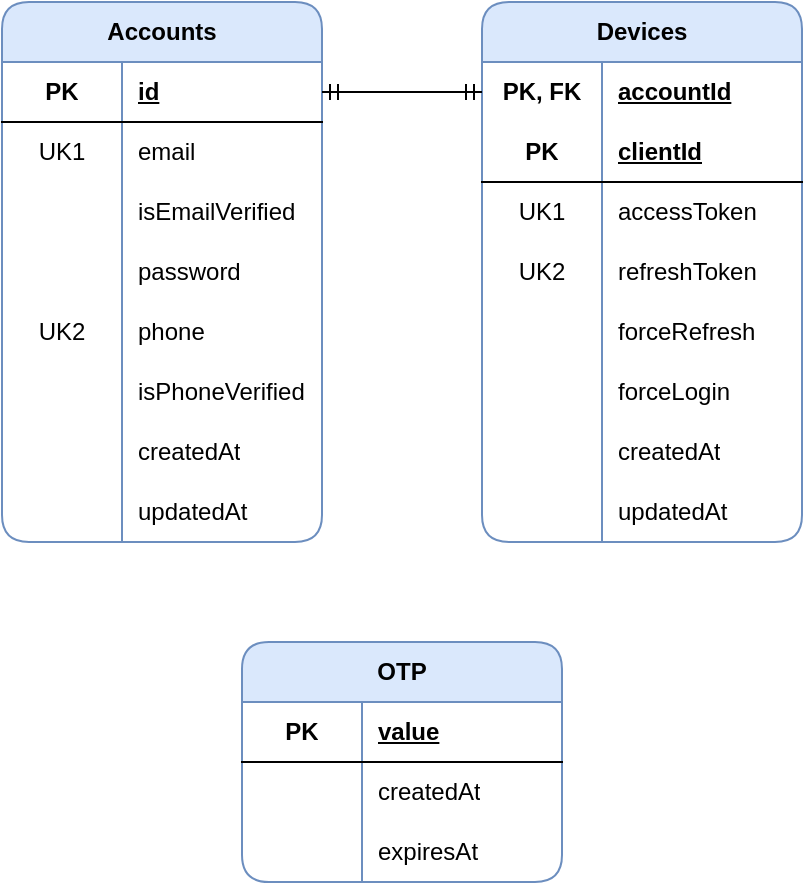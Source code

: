 <mxfile version="24.5.3" type="device" pages="4">
  <diagram name="Authentication Service" id="L0f804TzTIXmZ1ZiE1og">
    <mxGraphModel dx="1434" dy="878" grid="1" gridSize="10" guides="1" tooltips="1" connect="1" arrows="1" fold="1" page="1" pageScale="1" pageWidth="1300" pageHeight="509" math="0" shadow="0">
      <root>
        <mxCell id="0" />
        <mxCell id="1" parent="0" />
        <mxCell id="5DroDRIamPjFUsew-lDF-1" value="Accounts" style="shape=table;startSize=30;container=1;collapsible=1;childLayout=tableLayout;fixedRows=1;rowLines=0;fontStyle=1;align=center;resizeLast=1;html=1;whiteSpace=wrap;fillColor=#dae8fc;strokeColor=#6c8ebf;rounded=1;shadow=0;swimlaneLine=1;textShadow=0;labelBorderColor=none;labelBackgroundColor=none;" parent="1" vertex="1">
          <mxGeometry x="40" y="40" width="160" height="270" as="geometry" />
        </mxCell>
        <mxCell id="5DroDRIamPjFUsew-lDF-5" value="" style="shape=tableRow;horizontal=0;startSize=0;swimlaneHead=0;swimlaneBody=0;fillColor=none;collapsible=0;dropTarget=0;points=[[0,0.5],[1,0.5]];portConstraint=eastwest;top=0;left=0;right=0;bottom=1;html=1;" parent="5DroDRIamPjFUsew-lDF-1" vertex="1">
          <mxGeometry y="30" width="160" height="30" as="geometry" />
        </mxCell>
        <mxCell id="5DroDRIamPjFUsew-lDF-6" value="PK" style="shape=partialRectangle;connectable=0;fillColor=none;top=0;left=0;bottom=0;right=0;fontStyle=1;overflow=hidden;html=1;whiteSpace=wrap;" parent="5DroDRIamPjFUsew-lDF-5" vertex="1">
          <mxGeometry width="60" height="30" as="geometry">
            <mxRectangle width="60" height="30" as="alternateBounds" />
          </mxGeometry>
        </mxCell>
        <mxCell id="5DroDRIamPjFUsew-lDF-7" value="id" style="shape=partialRectangle;connectable=0;fillColor=none;top=0;left=0;bottom=0;right=0;align=left;spacingLeft=6;fontStyle=5;overflow=hidden;html=1;whiteSpace=wrap;" parent="5DroDRIamPjFUsew-lDF-5" vertex="1">
          <mxGeometry x="60" width="100" height="30" as="geometry">
            <mxRectangle width="100" height="30" as="alternateBounds" />
          </mxGeometry>
        </mxCell>
        <mxCell id="5DroDRIamPjFUsew-lDF-8" value="" style="shape=tableRow;horizontal=0;startSize=0;swimlaneHead=0;swimlaneBody=0;fillColor=none;collapsible=0;dropTarget=0;points=[[0,0.5],[1,0.5]];portConstraint=eastwest;top=0;left=0;right=0;bottom=0;html=1;" parent="5DroDRIamPjFUsew-lDF-1" vertex="1">
          <mxGeometry y="60" width="160" height="30" as="geometry" />
        </mxCell>
        <mxCell id="5DroDRIamPjFUsew-lDF-9" value="UK1" style="shape=partialRectangle;connectable=0;fillColor=none;top=0;left=0;bottom=0;right=0;editable=1;overflow=hidden;html=1;whiteSpace=wrap;" parent="5DroDRIamPjFUsew-lDF-8" vertex="1">
          <mxGeometry width="60" height="30" as="geometry">
            <mxRectangle width="60" height="30" as="alternateBounds" />
          </mxGeometry>
        </mxCell>
        <mxCell id="5DroDRIamPjFUsew-lDF-10" value="email" style="shape=partialRectangle;connectable=0;fillColor=none;top=0;left=0;bottom=0;right=0;align=left;spacingLeft=6;overflow=hidden;html=1;whiteSpace=wrap;" parent="5DroDRIamPjFUsew-lDF-8" vertex="1">
          <mxGeometry x="60" width="100" height="30" as="geometry">
            <mxRectangle width="100" height="30" as="alternateBounds" />
          </mxGeometry>
        </mxCell>
        <mxCell id="5DroDRIamPjFUsew-lDF-23" value="" style="shape=tableRow;horizontal=0;startSize=0;swimlaneHead=0;swimlaneBody=0;fillColor=none;collapsible=0;dropTarget=0;points=[[0,0.5],[1,0.5]];portConstraint=eastwest;top=0;left=0;right=0;bottom=0;html=1;" parent="5DroDRIamPjFUsew-lDF-1" vertex="1">
          <mxGeometry y="90" width="160" height="30" as="geometry" />
        </mxCell>
        <mxCell id="5DroDRIamPjFUsew-lDF-24" value="" style="shape=partialRectangle;connectable=0;fillColor=none;top=0;left=0;bottom=0;right=0;editable=1;overflow=hidden;html=1;whiteSpace=wrap;" parent="5DroDRIamPjFUsew-lDF-23" vertex="1">
          <mxGeometry width="60" height="30" as="geometry">
            <mxRectangle width="60" height="30" as="alternateBounds" />
          </mxGeometry>
        </mxCell>
        <mxCell id="5DroDRIamPjFUsew-lDF-25" value="isEmailVerified" style="shape=partialRectangle;connectable=0;fillColor=none;top=0;left=0;bottom=0;right=0;align=left;spacingLeft=6;overflow=hidden;html=1;whiteSpace=wrap;" parent="5DroDRIamPjFUsew-lDF-23" vertex="1">
          <mxGeometry x="60" width="100" height="30" as="geometry">
            <mxRectangle width="100" height="30" as="alternateBounds" />
          </mxGeometry>
        </mxCell>
        <mxCell id="5DroDRIamPjFUsew-lDF-11" value="" style="shape=tableRow;horizontal=0;startSize=0;swimlaneHead=0;swimlaneBody=0;fillColor=none;collapsible=0;dropTarget=0;points=[[0,0.5],[1,0.5]];portConstraint=eastwest;top=0;left=0;right=0;bottom=0;html=1;" parent="5DroDRIamPjFUsew-lDF-1" vertex="1">
          <mxGeometry y="120" width="160" height="30" as="geometry" />
        </mxCell>
        <mxCell id="5DroDRIamPjFUsew-lDF-12" value="" style="shape=partialRectangle;connectable=0;fillColor=none;top=0;left=0;bottom=0;right=0;editable=1;overflow=hidden;html=1;whiteSpace=wrap;" parent="5DroDRIamPjFUsew-lDF-11" vertex="1">
          <mxGeometry width="60" height="30" as="geometry">
            <mxRectangle width="60" height="30" as="alternateBounds" />
          </mxGeometry>
        </mxCell>
        <mxCell id="5DroDRIamPjFUsew-lDF-13" value="password" style="shape=partialRectangle;connectable=0;fillColor=none;top=0;left=0;bottom=0;right=0;align=left;spacingLeft=6;overflow=hidden;html=1;whiteSpace=wrap;" parent="5DroDRIamPjFUsew-lDF-11" vertex="1">
          <mxGeometry x="60" width="100" height="30" as="geometry">
            <mxRectangle width="100" height="30" as="alternateBounds" />
          </mxGeometry>
        </mxCell>
        <mxCell id="5DroDRIamPjFUsew-lDF-17" value="" style="shape=tableRow;horizontal=0;startSize=0;swimlaneHead=0;swimlaneBody=0;fillColor=none;collapsible=0;dropTarget=0;points=[[0,0.5],[1,0.5]];portConstraint=eastwest;top=0;left=0;right=0;bottom=0;html=1;" parent="5DroDRIamPjFUsew-lDF-1" vertex="1">
          <mxGeometry y="150" width="160" height="30" as="geometry" />
        </mxCell>
        <mxCell id="5DroDRIamPjFUsew-lDF-18" value="UK2" style="shape=partialRectangle;connectable=0;fillColor=none;top=0;left=0;bottom=0;right=0;editable=1;overflow=hidden;html=1;whiteSpace=wrap;" parent="5DroDRIamPjFUsew-lDF-17" vertex="1">
          <mxGeometry width="60" height="30" as="geometry">
            <mxRectangle width="60" height="30" as="alternateBounds" />
          </mxGeometry>
        </mxCell>
        <mxCell id="5DroDRIamPjFUsew-lDF-19" value="phone" style="shape=partialRectangle;connectable=0;fillColor=none;top=0;left=0;bottom=0;right=0;align=left;spacingLeft=6;overflow=hidden;html=1;whiteSpace=wrap;" parent="5DroDRIamPjFUsew-lDF-17" vertex="1">
          <mxGeometry x="60" width="100" height="30" as="geometry">
            <mxRectangle width="100" height="30" as="alternateBounds" />
          </mxGeometry>
        </mxCell>
        <mxCell id="5DroDRIamPjFUsew-lDF-26" value="" style="shape=tableRow;horizontal=0;startSize=0;swimlaneHead=0;swimlaneBody=0;fillColor=none;collapsible=0;dropTarget=0;points=[[0,0.5],[1,0.5]];portConstraint=eastwest;top=0;left=0;right=0;bottom=0;html=1;" parent="5DroDRIamPjFUsew-lDF-1" vertex="1">
          <mxGeometry y="180" width="160" height="30" as="geometry" />
        </mxCell>
        <mxCell id="5DroDRIamPjFUsew-lDF-27" value="" style="shape=partialRectangle;connectable=0;fillColor=none;top=0;left=0;bottom=0;right=0;editable=1;overflow=hidden;html=1;whiteSpace=wrap;" parent="5DroDRIamPjFUsew-lDF-26" vertex="1">
          <mxGeometry width="60" height="30" as="geometry">
            <mxRectangle width="60" height="30" as="alternateBounds" />
          </mxGeometry>
        </mxCell>
        <mxCell id="5DroDRIamPjFUsew-lDF-28" value="isPhoneVerified" style="shape=partialRectangle;connectable=0;fillColor=none;top=0;left=0;bottom=0;right=0;align=left;spacingLeft=6;overflow=hidden;html=1;whiteSpace=wrap;" parent="5DroDRIamPjFUsew-lDF-26" vertex="1">
          <mxGeometry x="60" width="100" height="30" as="geometry">
            <mxRectangle width="100" height="30" as="alternateBounds" />
          </mxGeometry>
        </mxCell>
        <mxCell id="5DroDRIamPjFUsew-lDF-20" value="" style="shape=tableRow;horizontal=0;startSize=0;swimlaneHead=0;swimlaneBody=0;fillColor=none;collapsible=0;dropTarget=0;points=[[0,0.5],[1,0.5]];portConstraint=eastwest;top=0;left=0;right=0;bottom=0;html=1;" parent="5DroDRIamPjFUsew-lDF-1" vertex="1">
          <mxGeometry y="210" width="160" height="30" as="geometry" />
        </mxCell>
        <mxCell id="5DroDRIamPjFUsew-lDF-21" value="" style="shape=partialRectangle;connectable=0;fillColor=none;top=0;left=0;bottom=0;right=0;editable=1;overflow=hidden;html=1;whiteSpace=wrap;" parent="5DroDRIamPjFUsew-lDF-20" vertex="1">
          <mxGeometry width="60" height="30" as="geometry">
            <mxRectangle width="60" height="30" as="alternateBounds" />
          </mxGeometry>
        </mxCell>
        <mxCell id="5DroDRIamPjFUsew-lDF-22" value="createdAt" style="shape=partialRectangle;connectable=0;fillColor=none;top=0;left=0;bottom=0;right=0;align=left;spacingLeft=6;overflow=hidden;html=1;whiteSpace=wrap;" parent="5DroDRIamPjFUsew-lDF-20" vertex="1">
          <mxGeometry x="60" width="100" height="30" as="geometry">
            <mxRectangle width="100" height="30" as="alternateBounds" />
          </mxGeometry>
        </mxCell>
        <mxCell id="5DroDRIamPjFUsew-lDF-29" value="" style="shape=tableRow;horizontal=0;startSize=0;swimlaneHead=0;swimlaneBody=0;fillColor=none;collapsible=0;dropTarget=0;points=[[0,0.5],[1,0.5]];portConstraint=eastwest;top=0;left=0;right=0;bottom=0;html=1;" parent="5DroDRIamPjFUsew-lDF-1" vertex="1">
          <mxGeometry y="240" width="160" height="30" as="geometry" />
        </mxCell>
        <mxCell id="5DroDRIamPjFUsew-lDF-30" value="" style="shape=partialRectangle;connectable=0;fillColor=none;top=0;left=0;bottom=0;right=0;editable=1;overflow=hidden;html=1;whiteSpace=wrap;" parent="5DroDRIamPjFUsew-lDF-29" vertex="1">
          <mxGeometry width="60" height="30" as="geometry">
            <mxRectangle width="60" height="30" as="alternateBounds" />
          </mxGeometry>
        </mxCell>
        <mxCell id="5DroDRIamPjFUsew-lDF-31" value="updatedAt" style="shape=partialRectangle;connectable=0;fillColor=none;top=0;left=0;bottom=0;right=0;align=left;spacingLeft=6;overflow=hidden;html=1;whiteSpace=wrap;" parent="5DroDRIamPjFUsew-lDF-29" vertex="1">
          <mxGeometry x="60" width="100" height="30" as="geometry">
            <mxRectangle width="100" height="30" as="alternateBounds" />
          </mxGeometry>
        </mxCell>
        <mxCell id="5DroDRIamPjFUsew-lDF-35" value="Devices" style="shape=table;startSize=30;container=1;collapsible=1;childLayout=tableLayout;fixedRows=1;rowLines=0;fontStyle=1;align=center;resizeLast=1;html=1;whiteSpace=wrap;fillColor=#dae8fc;strokeColor=#6c8ebf;rounded=1;shadow=0;swimlaneLine=1;textShadow=0;labelBorderColor=none;labelBackgroundColor=none;" parent="1" vertex="1">
          <mxGeometry x="280" y="40" width="160" height="270" as="geometry" />
        </mxCell>
        <mxCell id="5DroDRIamPjFUsew-lDF-66" value="" style="shape=tableRow;horizontal=0;startSize=0;swimlaneHead=0;swimlaneBody=0;fillColor=none;collapsible=0;dropTarget=0;points=[[0,0.5],[1,0.5]];portConstraint=eastwest;top=0;left=0;right=0;bottom=0;html=1;" parent="5DroDRIamPjFUsew-lDF-35" vertex="1">
          <mxGeometry y="30" width="160" height="30" as="geometry" />
        </mxCell>
        <mxCell id="5DroDRIamPjFUsew-lDF-67" value="PK, FK" style="shape=partialRectangle;connectable=0;fillColor=none;top=0;left=0;bottom=0;right=0;editable=1;overflow=hidden;html=1;whiteSpace=wrap;fontStyle=1" parent="5DroDRIamPjFUsew-lDF-66" vertex="1">
          <mxGeometry width="60" height="30" as="geometry">
            <mxRectangle width="60" height="30" as="alternateBounds" />
          </mxGeometry>
        </mxCell>
        <mxCell id="5DroDRIamPjFUsew-lDF-68" value="&lt;u style=&quot;&quot;&gt;&lt;b&gt;accountId&lt;/b&gt;&lt;/u&gt;" style="shape=partialRectangle;connectable=0;fillColor=none;top=0;left=0;bottom=0;right=0;align=left;spacingLeft=6;overflow=hidden;html=1;whiteSpace=wrap;" parent="5DroDRIamPjFUsew-lDF-66" vertex="1">
          <mxGeometry x="60" width="100" height="30" as="geometry">
            <mxRectangle width="100" height="30" as="alternateBounds" />
          </mxGeometry>
        </mxCell>
        <mxCell id="5DroDRIamPjFUsew-lDF-36" value="" style="shape=tableRow;horizontal=0;startSize=0;swimlaneHead=0;swimlaneBody=0;fillColor=none;collapsible=0;dropTarget=0;points=[[0,0.5],[1,0.5]];portConstraint=eastwest;top=0;left=0;right=0;bottom=1;html=1;" parent="5DroDRIamPjFUsew-lDF-35" vertex="1">
          <mxGeometry y="60" width="160" height="30" as="geometry" />
        </mxCell>
        <mxCell id="5DroDRIamPjFUsew-lDF-37" value="PK" style="shape=partialRectangle;connectable=0;fillColor=none;top=0;left=0;bottom=0;right=0;fontStyle=1;overflow=hidden;html=1;whiteSpace=wrap;" parent="5DroDRIamPjFUsew-lDF-36" vertex="1">
          <mxGeometry width="60" height="30" as="geometry">
            <mxRectangle width="60" height="30" as="alternateBounds" />
          </mxGeometry>
        </mxCell>
        <mxCell id="5DroDRIamPjFUsew-lDF-38" value="clientId" style="shape=partialRectangle;connectable=0;fillColor=none;top=0;left=0;bottom=0;right=0;align=left;spacingLeft=6;fontStyle=5;overflow=hidden;html=1;whiteSpace=wrap;" parent="5DroDRIamPjFUsew-lDF-36" vertex="1">
          <mxGeometry x="60" width="100" height="30" as="geometry">
            <mxRectangle width="100" height="30" as="alternateBounds" />
          </mxGeometry>
        </mxCell>
        <mxCell id="5DroDRIamPjFUsew-lDF-39" value="" style="shape=tableRow;horizontal=0;startSize=0;swimlaneHead=0;swimlaneBody=0;fillColor=none;collapsible=0;dropTarget=0;points=[[0,0.5],[1,0.5]];portConstraint=eastwest;top=0;left=0;right=0;bottom=0;html=1;" parent="5DroDRIamPjFUsew-lDF-35" vertex="1">
          <mxGeometry y="90" width="160" height="30" as="geometry" />
        </mxCell>
        <mxCell id="5DroDRIamPjFUsew-lDF-40" value="UK1" style="shape=partialRectangle;connectable=0;fillColor=none;top=0;left=0;bottom=0;right=0;editable=1;overflow=hidden;html=1;whiteSpace=wrap;" parent="5DroDRIamPjFUsew-lDF-39" vertex="1">
          <mxGeometry width="60" height="30" as="geometry">
            <mxRectangle width="60" height="30" as="alternateBounds" />
          </mxGeometry>
        </mxCell>
        <mxCell id="5DroDRIamPjFUsew-lDF-41" value="accessToken" style="shape=partialRectangle;connectable=0;fillColor=none;top=0;left=0;bottom=0;right=0;align=left;spacingLeft=6;overflow=hidden;html=1;whiteSpace=wrap;" parent="5DroDRIamPjFUsew-lDF-39" vertex="1">
          <mxGeometry x="60" width="100" height="30" as="geometry">
            <mxRectangle width="100" height="30" as="alternateBounds" />
          </mxGeometry>
        </mxCell>
        <mxCell id="5DroDRIamPjFUsew-lDF-45" value="" style="shape=tableRow;horizontal=0;startSize=0;swimlaneHead=0;swimlaneBody=0;fillColor=none;collapsible=0;dropTarget=0;points=[[0,0.5],[1,0.5]];portConstraint=eastwest;top=0;left=0;right=0;bottom=0;html=1;" parent="5DroDRIamPjFUsew-lDF-35" vertex="1">
          <mxGeometry y="120" width="160" height="30" as="geometry" />
        </mxCell>
        <mxCell id="5DroDRIamPjFUsew-lDF-46" value="UK2" style="shape=partialRectangle;connectable=0;fillColor=none;top=0;left=0;bottom=0;right=0;editable=1;overflow=hidden;html=1;whiteSpace=wrap;" parent="5DroDRIamPjFUsew-lDF-45" vertex="1">
          <mxGeometry width="60" height="30" as="geometry">
            <mxRectangle width="60" height="30" as="alternateBounds" />
          </mxGeometry>
        </mxCell>
        <mxCell id="5DroDRIamPjFUsew-lDF-47" value="refreshToken" style="shape=partialRectangle;connectable=0;fillColor=none;top=0;left=0;bottom=0;right=0;align=left;spacingLeft=6;overflow=hidden;html=1;whiteSpace=wrap;" parent="5DroDRIamPjFUsew-lDF-45" vertex="1">
          <mxGeometry x="60" width="100" height="30" as="geometry">
            <mxRectangle width="100" height="30" as="alternateBounds" />
          </mxGeometry>
        </mxCell>
        <mxCell id="5DroDRIamPjFUsew-lDF-42" value="" style="shape=tableRow;horizontal=0;startSize=0;swimlaneHead=0;swimlaneBody=0;fillColor=none;collapsible=0;dropTarget=0;points=[[0,0.5],[1,0.5]];portConstraint=eastwest;top=0;left=0;right=0;bottom=0;html=1;" parent="5DroDRIamPjFUsew-lDF-35" vertex="1">
          <mxGeometry y="150" width="160" height="30" as="geometry" />
        </mxCell>
        <mxCell id="5DroDRIamPjFUsew-lDF-43" value="" style="shape=partialRectangle;connectable=0;fillColor=none;top=0;left=0;bottom=0;right=0;editable=1;overflow=hidden;html=1;whiteSpace=wrap;" parent="5DroDRIamPjFUsew-lDF-42" vertex="1">
          <mxGeometry width="60" height="30" as="geometry">
            <mxRectangle width="60" height="30" as="alternateBounds" />
          </mxGeometry>
        </mxCell>
        <mxCell id="5DroDRIamPjFUsew-lDF-44" value="forceRefresh" style="shape=partialRectangle;connectable=0;fillColor=none;top=0;left=0;bottom=0;right=0;align=left;spacingLeft=6;overflow=hidden;html=1;whiteSpace=wrap;" parent="5DroDRIamPjFUsew-lDF-42" vertex="1">
          <mxGeometry x="60" width="100" height="30" as="geometry">
            <mxRectangle width="100" height="30" as="alternateBounds" />
          </mxGeometry>
        </mxCell>
        <mxCell id="5DroDRIamPjFUsew-lDF-48" value="" style="shape=tableRow;horizontal=0;startSize=0;swimlaneHead=0;swimlaneBody=0;fillColor=none;collapsible=0;dropTarget=0;points=[[0,0.5],[1,0.5]];portConstraint=eastwest;top=0;left=0;right=0;bottom=0;html=1;" parent="5DroDRIamPjFUsew-lDF-35" vertex="1">
          <mxGeometry y="180" width="160" height="30" as="geometry" />
        </mxCell>
        <mxCell id="5DroDRIamPjFUsew-lDF-49" value="" style="shape=partialRectangle;connectable=0;fillColor=none;top=0;left=0;bottom=0;right=0;editable=1;overflow=hidden;html=1;whiteSpace=wrap;" parent="5DroDRIamPjFUsew-lDF-48" vertex="1">
          <mxGeometry width="60" height="30" as="geometry">
            <mxRectangle width="60" height="30" as="alternateBounds" />
          </mxGeometry>
        </mxCell>
        <mxCell id="5DroDRIamPjFUsew-lDF-50" value="forceLogin" style="shape=partialRectangle;connectable=0;fillColor=none;top=0;left=0;bottom=0;right=0;align=left;spacingLeft=6;overflow=hidden;html=1;whiteSpace=wrap;" parent="5DroDRIamPjFUsew-lDF-48" vertex="1">
          <mxGeometry x="60" width="100" height="30" as="geometry">
            <mxRectangle width="100" height="30" as="alternateBounds" />
          </mxGeometry>
        </mxCell>
        <mxCell id="5DroDRIamPjFUsew-lDF-54" value="" style="shape=tableRow;horizontal=0;startSize=0;swimlaneHead=0;swimlaneBody=0;fillColor=none;collapsible=0;dropTarget=0;points=[[0,0.5],[1,0.5]];portConstraint=eastwest;top=0;left=0;right=0;bottom=0;html=1;" parent="5DroDRIamPjFUsew-lDF-35" vertex="1">
          <mxGeometry y="210" width="160" height="30" as="geometry" />
        </mxCell>
        <mxCell id="5DroDRIamPjFUsew-lDF-55" value="" style="shape=partialRectangle;connectable=0;fillColor=none;top=0;left=0;bottom=0;right=0;editable=1;overflow=hidden;html=1;whiteSpace=wrap;" parent="5DroDRIamPjFUsew-lDF-54" vertex="1">
          <mxGeometry width="60" height="30" as="geometry">
            <mxRectangle width="60" height="30" as="alternateBounds" />
          </mxGeometry>
        </mxCell>
        <mxCell id="5DroDRIamPjFUsew-lDF-56" value="createdAt" style="shape=partialRectangle;connectable=0;fillColor=none;top=0;left=0;bottom=0;right=0;align=left;spacingLeft=6;overflow=hidden;html=1;whiteSpace=wrap;" parent="5DroDRIamPjFUsew-lDF-54" vertex="1">
          <mxGeometry x="60" width="100" height="30" as="geometry">
            <mxRectangle width="100" height="30" as="alternateBounds" />
          </mxGeometry>
        </mxCell>
        <mxCell id="5DroDRIamPjFUsew-lDF-57" value="" style="shape=tableRow;horizontal=0;startSize=0;swimlaneHead=0;swimlaneBody=0;fillColor=none;collapsible=0;dropTarget=0;points=[[0,0.5],[1,0.5]];portConstraint=eastwest;top=0;left=0;right=0;bottom=0;html=1;" parent="5DroDRIamPjFUsew-lDF-35" vertex="1">
          <mxGeometry y="240" width="160" height="30" as="geometry" />
        </mxCell>
        <mxCell id="5DroDRIamPjFUsew-lDF-58" value="" style="shape=partialRectangle;connectable=0;fillColor=none;top=0;left=0;bottom=0;right=0;editable=1;overflow=hidden;html=1;whiteSpace=wrap;" parent="5DroDRIamPjFUsew-lDF-57" vertex="1">
          <mxGeometry width="60" height="30" as="geometry">
            <mxRectangle width="60" height="30" as="alternateBounds" />
          </mxGeometry>
        </mxCell>
        <mxCell id="5DroDRIamPjFUsew-lDF-59" value="updatedAt" style="shape=partialRectangle;connectable=0;fillColor=none;top=0;left=0;bottom=0;right=0;align=left;spacingLeft=6;overflow=hidden;html=1;whiteSpace=wrap;" parent="5DroDRIamPjFUsew-lDF-57" vertex="1">
          <mxGeometry x="60" width="100" height="30" as="geometry">
            <mxRectangle width="100" height="30" as="alternateBounds" />
          </mxGeometry>
        </mxCell>
        <mxCell id="5DroDRIamPjFUsew-lDF-232" value="" style="edgeStyle=orthogonalEdgeStyle;fontSize=12;html=1;endArrow=ERmandOne;startArrow=ERmandOne;rounded=0;entryX=1;entryY=0.5;entryDx=0;entryDy=0;exitX=0;exitY=0.5;exitDx=0;exitDy=0;" parent="1" source="5DroDRIamPjFUsew-lDF-66" target="5DroDRIamPjFUsew-lDF-5" edge="1">
          <mxGeometry width="100" height="100" relative="1" as="geometry">
            <mxPoint x="300" y="610" as="sourcePoint" />
            <mxPoint x="400" y="510" as="targetPoint" />
          </mxGeometry>
        </mxCell>
        <mxCell id="vAoeXuv9-40EtnPt-Bmb-1" value="OTP" style="shape=table;startSize=30;container=1;collapsible=1;childLayout=tableLayout;fixedRows=1;rowLines=0;fontStyle=1;align=center;resizeLast=1;html=1;whiteSpace=wrap;fillColor=#dae8fc;strokeColor=#6c8ebf;rounded=1;shadow=0;swimlaneLine=1;textShadow=0;labelBorderColor=none;labelBackgroundColor=none;" parent="1" vertex="1">
          <mxGeometry x="160" y="360" width="160" height="120" as="geometry" />
        </mxCell>
        <mxCell id="vAoeXuv9-40EtnPt-Bmb-5" value="" style="shape=tableRow;horizontal=0;startSize=0;swimlaneHead=0;swimlaneBody=0;fillColor=none;collapsible=0;dropTarget=0;points=[[0,0.5],[1,0.5]];portConstraint=eastwest;top=0;left=0;right=0;bottom=1;html=1;" parent="vAoeXuv9-40EtnPt-Bmb-1" vertex="1">
          <mxGeometry y="30" width="160" height="30" as="geometry" />
        </mxCell>
        <mxCell id="vAoeXuv9-40EtnPt-Bmb-6" value="PK" style="shape=partialRectangle;connectable=0;fillColor=none;top=0;left=0;bottom=0;right=0;fontStyle=1;overflow=hidden;html=1;whiteSpace=wrap;" parent="vAoeXuv9-40EtnPt-Bmb-5" vertex="1">
          <mxGeometry width="60" height="30" as="geometry">
            <mxRectangle width="60" height="30" as="alternateBounds" />
          </mxGeometry>
        </mxCell>
        <mxCell id="vAoeXuv9-40EtnPt-Bmb-7" value="value" style="shape=partialRectangle;connectable=0;fillColor=none;top=0;left=0;bottom=0;right=0;align=left;spacingLeft=6;fontStyle=5;overflow=hidden;html=1;whiteSpace=wrap;" parent="vAoeXuv9-40EtnPt-Bmb-5" vertex="1">
          <mxGeometry x="60" width="100" height="30" as="geometry">
            <mxRectangle width="100" height="30" as="alternateBounds" />
          </mxGeometry>
        </mxCell>
        <mxCell id="vAoeXuv9-40EtnPt-Bmb-11" value="" style="shape=tableRow;horizontal=0;startSize=0;swimlaneHead=0;swimlaneBody=0;fillColor=none;collapsible=0;dropTarget=0;points=[[0,0.5],[1,0.5]];portConstraint=eastwest;top=0;left=0;right=0;bottom=0;html=1;" parent="vAoeXuv9-40EtnPt-Bmb-1" vertex="1">
          <mxGeometry y="60" width="160" height="30" as="geometry" />
        </mxCell>
        <mxCell id="vAoeXuv9-40EtnPt-Bmb-12" value="" style="shape=partialRectangle;connectable=0;fillColor=none;top=0;left=0;bottom=0;right=0;editable=1;overflow=hidden;html=1;whiteSpace=wrap;" parent="vAoeXuv9-40EtnPt-Bmb-11" vertex="1">
          <mxGeometry width="60" height="30" as="geometry">
            <mxRectangle width="60" height="30" as="alternateBounds" />
          </mxGeometry>
        </mxCell>
        <mxCell id="vAoeXuv9-40EtnPt-Bmb-13" value="createdAt" style="shape=partialRectangle;connectable=0;fillColor=none;top=0;left=0;bottom=0;right=0;align=left;spacingLeft=6;overflow=hidden;html=1;whiteSpace=wrap;" parent="vAoeXuv9-40EtnPt-Bmb-11" vertex="1">
          <mxGeometry x="60" width="100" height="30" as="geometry">
            <mxRectangle width="100" height="30" as="alternateBounds" />
          </mxGeometry>
        </mxCell>
        <mxCell id="vAoeXuv9-40EtnPt-Bmb-8" value="" style="shape=tableRow;horizontal=0;startSize=0;swimlaneHead=0;swimlaneBody=0;fillColor=none;collapsible=0;dropTarget=0;points=[[0,0.5],[1,0.5]];portConstraint=eastwest;top=0;left=0;right=0;bottom=0;html=1;" parent="vAoeXuv9-40EtnPt-Bmb-1" vertex="1">
          <mxGeometry y="90" width="160" height="30" as="geometry" />
        </mxCell>
        <mxCell id="vAoeXuv9-40EtnPt-Bmb-9" value="" style="shape=partialRectangle;connectable=0;fillColor=none;top=0;left=0;bottom=0;right=0;editable=1;overflow=hidden;html=1;whiteSpace=wrap;" parent="vAoeXuv9-40EtnPt-Bmb-8" vertex="1">
          <mxGeometry width="60" height="30" as="geometry">
            <mxRectangle width="60" height="30" as="alternateBounds" />
          </mxGeometry>
        </mxCell>
        <mxCell id="vAoeXuv9-40EtnPt-Bmb-10" value="expiresAt" style="shape=partialRectangle;connectable=0;fillColor=none;top=0;left=0;bottom=0;right=0;align=left;spacingLeft=6;overflow=hidden;html=1;whiteSpace=wrap;" parent="vAoeXuv9-40EtnPt-Bmb-8" vertex="1">
          <mxGeometry x="60" width="100" height="30" as="geometry">
            <mxRectangle width="100" height="30" as="alternateBounds" />
          </mxGeometry>
        </mxCell>
      </root>
    </mxGraphModel>
  </diagram>
  <diagram id="mwa3_Npr6zdHdKrQoBEL" name="Aggregator (Authorization) Service">
    <mxGraphModel dx="989" dy="606" grid="1" gridSize="10" guides="1" tooltips="1" connect="1" arrows="1" fold="1" page="1" pageScale="1" pageWidth="1300" pageHeight="509" math="0" shadow="0">
      <root>
        <mxCell id="0" />
        <mxCell id="1" parent="0" />
        <mxCell id="8quOYASk-GfWspqPjXux-6" value="Ownership" style="swimlane;fontStyle=0;childLayout=stackLayout;horizontal=1;startSize=26;horizontalStack=0;resizeParent=1;resizeParentMax=0;resizeLast=0;collapsible=1;marginBottom=0;align=center;fontSize=14;rounded=1;fillColor=#dae8fc;strokeColor=#6c8ebf;" parent="1" vertex="1">
          <mxGeometry x="40" y="40" width="160" height="80" as="geometry">
            <mxRectangle y="82" width="160" height="30" as="alternateBounds" />
          </mxGeometry>
        </mxCell>
        <mxCell id="8quOYASk-GfWspqPjXux-7" value="&lt;ul style=&quot;padding-left: 15px; margin-top: 0px; margin-bottom: 0px;&quot;&gt;&lt;li&gt;&lt;span style=&quot;background-color: initial;&quot;&gt;type: string&lt;/span&gt;&lt;/li&gt;&lt;li&gt;&lt;span style=&quot;background-color: initial;&quot;&gt;resource: string&lt;/span&gt;&lt;/li&gt;&lt;li&gt;&lt;span style=&quot;background-color: initial;&quot;&gt;owner: string&lt;/span&gt;&lt;/li&gt;&lt;/ul&gt;" style="text;strokeColor=none;fillColor=none;spacingLeft=4;spacingRight=4;overflow=hidden;rotatable=0;points=[[0,0.5],[1,0.5]];portConstraint=eastwest;fontSize=12;whiteSpace=wrap;html=1;" parent="8quOYASk-GfWspqPjXux-6" vertex="1">
          <mxGeometry y="26" width="160" height="54" as="geometry" />
        </mxCell>
        <mxCell id="kcW7nASgn1ZEfqFlLHME-5" value="Membership" style="swimlane;fontStyle=0;childLayout=stackLayout;horizontal=1;startSize=26;horizontalStack=0;resizeParent=1;resizeParentMax=0;resizeLast=0;collapsible=1;marginBottom=0;align=center;fontSize=14;rounded=1;fillColor=#dae8fc;strokeColor=#6c8ebf;" vertex="1" parent="1">
          <mxGeometry x="240" y="40" width="160" height="80" as="geometry">
            <mxRectangle y="82" width="160" height="30" as="alternateBounds" />
          </mxGeometry>
        </mxCell>
        <mxCell id="kcW7nASgn1ZEfqFlLHME-6" value="&lt;ul style=&quot;padding-left: 15px; margin-top: 0px; margin-bottom: 0px;&quot;&gt;&lt;li&gt;&lt;span style=&quot;background-color: initial;&quot;&gt;type: string&lt;/span&gt;&lt;/li&gt;&lt;li&gt;&lt;span style=&quot;background-color: initial;&quot;&gt;resource: string&lt;/span&gt;&lt;/li&gt;&lt;li&gt;&lt;span style=&quot;background-color: initial;&quot;&gt;members: string[]&lt;/span&gt;&lt;/li&gt;&lt;/ul&gt;" style="text;strokeColor=none;fillColor=none;spacingLeft=4;spacingRight=4;overflow=hidden;rotatable=0;points=[[0,0.5],[1,0.5]];portConstraint=eastwest;fontSize=12;whiteSpace=wrap;html=1;" vertex="1" parent="kcW7nASgn1ZEfqFlLHME-5">
          <mxGeometry y="26" width="160" height="54" as="geometry" />
        </mxCell>
        <mxCell id="kcW7nASgn1ZEfqFlLHME-7" value="Configuration" style="swimlane;fontStyle=0;childLayout=stackLayout;horizontal=1;startSize=26;horizontalStack=0;resizeParent=1;resizeParentMax=0;resizeLast=0;collapsible=1;marginBottom=0;align=center;fontSize=14;rounded=1;fillColor=#dae8fc;strokeColor=#6c8ebf;" vertex="1" parent="1">
          <mxGeometry x="440" y="40" width="160" height="80" as="geometry">
            <mxRectangle y="82" width="160" height="30" as="alternateBounds" />
          </mxGeometry>
        </mxCell>
        <mxCell id="kcW7nASgn1ZEfqFlLHME-8" value="&lt;ul style=&quot;padding-left: 15px; margin-top: 0px; margin-bottom: 0px;&quot;&gt;&lt;li&gt;&lt;span style=&quot;background-color: initial;&quot;&gt;type: string&lt;/span&gt;&lt;/li&gt;&lt;li&gt;&lt;span style=&quot;background-color: initial;&quot;&gt;resource: string&lt;/span&gt;&lt;/li&gt;&lt;li&gt;&lt;span style=&quot;background-color: initial;&quot;&gt;settings: JSON&lt;/span&gt;&lt;/li&gt;&lt;/ul&gt;" style="text;strokeColor=none;fillColor=none;spacingLeft=4;spacingRight=4;overflow=hidden;rotatable=0;points=[[0,0.5],[1,0.5]];portConstraint=eastwest;fontSize=12;whiteSpace=wrap;html=1;" vertex="1" parent="kcW7nASgn1ZEfqFlLHME-7">
          <mxGeometry y="26" width="160" height="54" as="geometry" />
        </mxCell>
      </root>
    </mxGraphModel>
  </diagram>
  <diagram id="0Oe5BOLTmUgsEWYLWkJ4" name="Authorization Service - (Deprecated)">
    <mxGraphModel dx="1434" dy="878" grid="1" gridSize="10" guides="1" tooltips="1" connect="1" arrows="1" fold="1" page="1" pageScale="1" pageWidth="1300" pageHeight="509" math="0" shadow="0">
      <root>
        <mxCell id="0" />
        <mxCell id="1" parent="0" />
        <mxCell id="yH_bW688IPmBSZX7i61r-1" value="Roles" style="shape=table;startSize=30;container=1;collapsible=1;childLayout=tableLayout;fixedRows=1;rowLines=0;fontStyle=1;align=center;resizeLast=1;html=1;whiteSpace=wrap;fillColor=#dae8fc;strokeColor=#6c8ebf;rounded=1;shadow=0;swimlaneLine=1;textShadow=0;labelBorderColor=none;labelBackgroundColor=none;movable=0;resizable=0;rotatable=0;deletable=0;editable=0;locked=1;connectable=0;" parent="1" vertex="1">
          <mxGeometry x="560" y="40" width="160" height="210" as="geometry" />
        </mxCell>
        <mxCell id="yH_bW688IPmBSZX7i61r-2" value="" style="shape=tableRow;horizontal=0;startSize=0;swimlaneHead=0;swimlaneBody=0;fillColor=none;collapsible=0;dropTarget=0;points=[[0,0.5],[1,0.5]];portConstraint=eastwest;top=0;left=0;right=0;bottom=1;html=1;movable=0;resizable=0;rotatable=0;deletable=0;editable=0;locked=1;connectable=0;" parent="yH_bW688IPmBSZX7i61r-1" vertex="1">
          <mxGeometry y="30" width="160" height="30" as="geometry" />
        </mxCell>
        <mxCell id="yH_bW688IPmBSZX7i61r-3" value="PK" style="shape=partialRectangle;connectable=0;fillColor=none;top=0;left=0;bottom=0;right=0;fontStyle=1;overflow=hidden;html=1;whiteSpace=wrap;movable=0;resizable=0;rotatable=0;deletable=0;editable=0;locked=1;" parent="yH_bW688IPmBSZX7i61r-2" vertex="1">
          <mxGeometry width="60" height="30" as="geometry">
            <mxRectangle width="60" height="30" as="alternateBounds" />
          </mxGeometry>
        </mxCell>
        <mxCell id="yH_bW688IPmBSZX7i61r-4" value="id" style="shape=partialRectangle;connectable=0;fillColor=none;top=0;left=0;bottom=0;right=0;align=left;spacingLeft=6;fontStyle=5;overflow=hidden;html=1;whiteSpace=wrap;movable=0;resizable=0;rotatable=0;deletable=0;editable=0;locked=1;" parent="yH_bW688IPmBSZX7i61r-2" vertex="1">
          <mxGeometry x="60" width="100" height="30" as="geometry">
            <mxRectangle width="100" height="30" as="alternateBounds" />
          </mxGeometry>
        </mxCell>
        <mxCell id="yH_bW688IPmBSZX7i61r-5" value="" style="shape=tableRow;horizontal=0;startSize=0;swimlaneHead=0;swimlaneBody=0;fillColor=none;collapsible=0;dropTarget=0;points=[[0,0.5],[1,0.5]];portConstraint=eastwest;top=0;left=0;right=0;bottom=0;html=1;movable=0;resizable=0;rotatable=0;deletable=0;editable=0;locked=1;connectable=0;" parent="yH_bW688IPmBSZX7i61r-1" vertex="1">
          <mxGeometry y="60" width="160" height="30" as="geometry" />
        </mxCell>
        <mxCell id="yH_bW688IPmBSZX7i61r-6" value="UK1, FK" style="shape=partialRectangle;connectable=0;fillColor=none;top=0;left=0;bottom=0;right=0;editable=0;overflow=hidden;html=1;whiteSpace=wrap;movable=0;resizable=0;rotatable=0;deletable=0;locked=1;" parent="yH_bW688IPmBSZX7i61r-5" vertex="1">
          <mxGeometry width="60" height="30" as="geometry">
            <mxRectangle width="60" height="30" as="alternateBounds" />
          </mxGeometry>
        </mxCell>
        <mxCell id="yH_bW688IPmBSZX7i61r-7" value="serviceId" style="shape=partialRectangle;connectable=0;fillColor=none;top=0;left=0;bottom=0;right=0;align=left;spacingLeft=6;overflow=hidden;html=1;whiteSpace=wrap;movable=0;resizable=0;rotatable=0;deletable=0;editable=0;locked=1;" parent="yH_bW688IPmBSZX7i61r-5" vertex="1">
          <mxGeometry x="60" width="100" height="30" as="geometry">
            <mxRectangle width="100" height="30" as="alternateBounds" />
          </mxGeometry>
        </mxCell>
        <mxCell id="yH_bW688IPmBSZX7i61r-8" value="" style="shape=tableRow;horizontal=0;startSize=0;swimlaneHead=0;swimlaneBody=0;fillColor=none;collapsible=0;dropTarget=0;points=[[0,0.5],[1,0.5]];portConstraint=eastwest;top=0;left=0;right=0;bottom=0;html=1;movable=0;resizable=0;rotatable=0;deletable=0;editable=0;locked=1;connectable=0;" parent="yH_bW688IPmBSZX7i61r-1" vertex="1">
          <mxGeometry y="90" width="160" height="30" as="geometry" />
        </mxCell>
        <mxCell id="yH_bW688IPmBSZX7i61r-9" value="UK2" style="shape=partialRectangle;connectable=0;fillColor=none;top=0;left=0;bottom=0;right=0;editable=0;overflow=hidden;html=1;whiteSpace=wrap;movable=0;resizable=0;rotatable=0;deletable=0;locked=1;" parent="yH_bW688IPmBSZX7i61r-8" vertex="1">
          <mxGeometry width="60" height="30" as="geometry">
            <mxRectangle width="60" height="30" as="alternateBounds" />
          </mxGeometry>
        </mxCell>
        <mxCell id="yH_bW688IPmBSZX7i61r-10" value="name" style="shape=partialRectangle;connectable=0;fillColor=none;top=0;left=0;bottom=0;right=0;align=left;spacingLeft=6;overflow=hidden;html=1;whiteSpace=wrap;movable=0;resizable=0;rotatable=0;deletable=0;editable=0;locked=1;" parent="yH_bW688IPmBSZX7i61r-8" vertex="1">
          <mxGeometry x="60" width="100" height="30" as="geometry">
            <mxRectangle width="100" height="30" as="alternateBounds" />
          </mxGeometry>
        </mxCell>
        <mxCell id="yH_bW688IPmBSZX7i61r-11" value="" style="shape=tableRow;horizontal=0;startSize=0;swimlaneHead=0;swimlaneBody=0;fillColor=none;collapsible=0;dropTarget=0;points=[[0,0.5],[1,0.5]];portConstraint=eastwest;top=0;left=0;right=0;bottom=0;html=1;movable=0;resizable=0;rotatable=0;deletable=0;editable=0;locked=1;connectable=0;" parent="yH_bW688IPmBSZX7i61r-1" vertex="1">
          <mxGeometry y="120" width="160" height="30" as="geometry" />
        </mxCell>
        <mxCell id="yH_bW688IPmBSZX7i61r-12" value="" style="shape=partialRectangle;connectable=0;fillColor=none;top=0;left=0;bottom=0;right=0;editable=0;overflow=hidden;html=1;whiteSpace=wrap;movable=0;resizable=0;rotatable=0;deletable=0;locked=1;" parent="yH_bW688IPmBSZX7i61r-11" vertex="1">
          <mxGeometry width="60" height="30" as="geometry">
            <mxRectangle width="60" height="30" as="alternateBounds" />
          </mxGeometry>
        </mxCell>
        <mxCell id="yH_bW688IPmBSZX7i61r-13" value="description" style="shape=partialRectangle;connectable=0;fillColor=none;top=0;left=0;bottom=0;right=0;align=left;spacingLeft=6;overflow=hidden;html=1;whiteSpace=wrap;movable=0;resizable=0;rotatable=0;deletable=0;editable=0;locked=1;" parent="yH_bW688IPmBSZX7i61r-11" vertex="1">
          <mxGeometry x="60" width="100" height="30" as="geometry">
            <mxRectangle width="100" height="30" as="alternateBounds" />
          </mxGeometry>
        </mxCell>
        <mxCell id="yH_bW688IPmBSZX7i61r-14" value="" style="shape=tableRow;horizontal=0;startSize=0;swimlaneHead=0;swimlaneBody=0;fillColor=none;collapsible=0;dropTarget=0;points=[[0,0.5],[1,0.5]];portConstraint=eastwest;top=0;left=0;right=0;bottom=0;html=1;movable=0;resizable=0;rotatable=0;deletable=0;editable=0;locked=1;connectable=0;" parent="yH_bW688IPmBSZX7i61r-1" vertex="1">
          <mxGeometry y="150" width="160" height="30" as="geometry" />
        </mxCell>
        <mxCell id="yH_bW688IPmBSZX7i61r-15" value="" style="shape=partialRectangle;connectable=0;fillColor=none;top=0;left=0;bottom=0;right=0;editable=0;overflow=hidden;html=1;whiteSpace=wrap;movable=0;resizable=0;rotatable=0;deletable=0;locked=1;" parent="yH_bW688IPmBSZX7i61r-14" vertex="1">
          <mxGeometry width="60" height="30" as="geometry">
            <mxRectangle width="60" height="30" as="alternateBounds" />
          </mxGeometry>
        </mxCell>
        <mxCell id="yH_bW688IPmBSZX7i61r-16" value="createdAt" style="shape=partialRectangle;connectable=0;fillColor=none;top=0;left=0;bottom=0;right=0;align=left;spacingLeft=6;overflow=hidden;html=1;whiteSpace=wrap;movable=0;resizable=0;rotatable=0;deletable=0;editable=0;locked=1;" parent="yH_bW688IPmBSZX7i61r-14" vertex="1">
          <mxGeometry x="60" width="100" height="30" as="geometry">
            <mxRectangle width="100" height="30" as="alternateBounds" />
          </mxGeometry>
        </mxCell>
        <mxCell id="yH_bW688IPmBSZX7i61r-17" value="" style="shape=tableRow;horizontal=0;startSize=0;swimlaneHead=0;swimlaneBody=0;fillColor=none;collapsible=0;dropTarget=0;points=[[0,0.5],[1,0.5]];portConstraint=eastwest;top=0;left=0;right=0;bottom=0;html=1;movable=0;resizable=0;rotatable=0;deletable=0;editable=0;locked=1;connectable=0;" parent="yH_bW688IPmBSZX7i61r-1" vertex="1">
          <mxGeometry y="180" width="160" height="30" as="geometry" />
        </mxCell>
        <mxCell id="yH_bW688IPmBSZX7i61r-18" value="" style="shape=partialRectangle;connectable=0;fillColor=none;top=0;left=0;bottom=0;right=0;editable=0;overflow=hidden;html=1;whiteSpace=wrap;movable=0;resizable=0;rotatable=0;deletable=0;locked=1;" parent="yH_bW688IPmBSZX7i61r-17" vertex="1">
          <mxGeometry width="60" height="30" as="geometry">
            <mxRectangle width="60" height="30" as="alternateBounds" />
          </mxGeometry>
        </mxCell>
        <mxCell id="yH_bW688IPmBSZX7i61r-19" value="updatedAt" style="shape=partialRectangle;connectable=0;fillColor=none;top=0;left=0;bottom=0;right=0;align=left;spacingLeft=6;overflow=hidden;html=1;whiteSpace=wrap;movable=0;resizable=0;rotatable=0;deletable=0;editable=0;locked=1;" parent="yH_bW688IPmBSZX7i61r-17" vertex="1">
          <mxGeometry x="60" width="100" height="30" as="geometry">
            <mxRectangle width="100" height="30" as="alternateBounds" />
          </mxGeometry>
        </mxCell>
        <mxCell id="yH_bW688IPmBSZX7i61r-20" value="Permissions" style="shape=table;startSize=30;container=1;collapsible=1;childLayout=tableLayout;fixedRows=1;rowLines=0;fontStyle=1;align=center;resizeLast=1;html=1;whiteSpace=wrap;fillColor=#dae8fc;strokeColor=#6c8ebf;rounded=1;shadow=0;swimlaneLine=1;textShadow=0;labelBorderColor=none;labelBackgroundColor=none;movable=0;resizable=0;rotatable=0;deletable=0;editable=0;locked=1;connectable=0;" parent="1" vertex="1">
          <mxGeometry x="560" y="480" width="160" height="180" as="geometry" />
        </mxCell>
        <mxCell id="yH_bW688IPmBSZX7i61r-21" value="" style="shape=tableRow;horizontal=0;startSize=0;swimlaneHead=0;swimlaneBody=0;fillColor=none;collapsible=0;dropTarget=0;points=[[0,0.5],[1,0.5]];portConstraint=eastwest;top=0;left=0;right=0;bottom=1;html=1;movable=0;resizable=0;rotatable=0;deletable=0;editable=0;locked=1;connectable=0;" parent="yH_bW688IPmBSZX7i61r-20" vertex="1">
          <mxGeometry y="30" width="160" height="30" as="geometry" />
        </mxCell>
        <mxCell id="yH_bW688IPmBSZX7i61r-22" value="PK" style="shape=partialRectangle;connectable=0;fillColor=none;top=0;left=0;bottom=0;right=0;fontStyle=1;overflow=hidden;html=1;whiteSpace=wrap;movable=0;resizable=0;rotatable=0;deletable=0;editable=0;locked=1;" parent="yH_bW688IPmBSZX7i61r-21" vertex="1">
          <mxGeometry width="60" height="30" as="geometry">
            <mxRectangle width="60" height="30" as="alternateBounds" />
          </mxGeometry>
        </mxCell>
        <mxCell id="yH_bW688IPmBSZX7i61r-23" value="id" style="shape=partialRectangle;connectable=0;fillColor=none;top=0;left=0;bottom=0;right=0;align=left;spacingLeft=6;fontStyle=5;overflow=hidden;html=1;whiteSpace=wrap;movable=0;resizable=0;rotatable=0;deletable=0;editable=0;locked=1;" parent="yH_bW688IPmBSZX7i61r-21" vertex="1">
          <mxGeometry x="60" width="100" height="30" as="geometry">
            <mxRectangle width="100" height="30" as="alternateBounds" />
          </mxGeometry>
        </mxCell>
        <mxCell id="yH_bW688IPmBSZX7i61r-24" value="" style="shape=tableRow;horizontal=0;startSize=0;swimlaneHead=0;swimlaneBody=0;fillColor=none;collapsible=0;dropTarget=0;points=[[0,0.5],[1,0.5]];portConstraint=eastwest;top=0;left=0;right=0;bottom=0;html=1;movable=0;resizable=0;rotatable=0;deletable=0;editable=0;locked=1;connectable=0;" parent="yH_bW688IPmBSZX7i61r-20" vertex="1">
          <mxGeometry y="60" width="160" height="30" as="geometry" />
        </mxCell>
        <mxCell id="yH_bW688IPmBSZX7i61r-25" value="UK1" style="shape=partialRectangle;connectable=0;fillColor=none;top=0;left=0;bottom=0;right=0;editable=0;overflow=hidden;html=1;whiteSpace=wrap;movable=0;resizable=0;rotatable=0;deletable=0;locked=1;" parent="yH_bW688IPmBSZX7i61r-24" vertex="1">
          <mxGeometry width="60" height="30" as="geometry">
            <mxRectangle width="60" height="30" as="alternateBounds" />
          </mxGeometry>
        </mxCell>
        <mxCell id="yH_bW688IPmBSZX7i61r-26" value="name" style="shape=partialRectangle;connectable=0;fillColor=none;top=0;left=0;bottom=0;right=0;align=left;spacingLeft=6;overflow=hidden;html=1;whiteSpace=wrap;movable=0;resizable=0;rotatable=0;deletable=0;editable=0;locked=1;" parent="yH_bW688IPmBSZX7i61r-24" vertex="1">
          <mxGeometry x="60" width="100" height="30" as="geometry">
            <mxRectangle width="100" height="30" as="alternateBounds" />
          </mxGeometry>
        </mxCell>
        <mxCell id="yH_bW688IPmBSZX7i61r-27" value="" style="shape=tableRow;horizontal=0;startSize=0;swimlaneHead=0;swimlaneBody=0;fillColor=none;collapsible=0;dropTarget=0;points=[[0,0.5],[1,0.5]];portConstraint=eastwest;top=0;left=0;right=0;bottom=0;html=1;movable=0;resizable=0;rotatable=0;deletable=0;editable=0;locked=1;connectable=0;" parent="yH_bW688IPmBSZX7i61r-20" vertex="1">
          <mxGeometry y="90" width="160" height="30" as="geometry" />
        </mxCell>
        <mxCell id="yH_bW688IPmBSZX7i61r-28" value="" style="shape=partialRectangle;connectable=0;fillColor=none;top=0;left=0;bottom=0;right=0;editable=0;overflow=hidden;html=1;whiteSpace=wrap;movable=0;resizable=0;rotatable=0;deletable=0;locked=1;" parent="yH_bW688IPmBSZX7i61r-27" vertex="1">
          <mxGeometry width="60" height="30" as="geometry">
            <mxRectangle width="60" height="30" as="alternateBounds" />
          </mxGeometry>
        </mxCell>
        <mxCell id="yH_bW688IPmBSZX7i61r-29" value="description" style="shape=partialRectangle;connectable=0;fillColor=none;top=0;left=0;bottom=0;right=0;align=left;spacingLeft=6;overflow=hidden;html=1;whiteSpace=wrap;movable=0;resizable=0;rotatable=0;deletable=0;editable=0;locked=1;" parent="yH_bW688IPmBSZX7i61r-27" vertex="1">
          <mxGeometry x="60" width="100" height="30" as="geometry">
            <mxRectangle width="100" height="30" as="alternateBounds" />
          </mxGeometry>
        </mxCell>
        <mxCell id="yH_bW688IPmBSZX7i61r-30" value="" style="shape=tableRow;horizontal=0;startSize=0;swimlaneHead=0;swimlaneBody=0;fillColor=none;collapsible=0;dropTarget=0;points=[[0,0.5],[1,0.5]];portConstraint=eastwest;top=0;left=0;right=0;bottom=0;html=1;movable=0;resizable=0;rotatable=0;deletable=0;editable=0;locked=1;connectable=0;" parent="yH_bW688IPmBSZX7i61r-20" vertex="1">
          <mxGeometry y="120" width="160" height="30" as="geometry" />
        </mxCell>
        <mxCell id="yH_bW688IPmBSZX7i61r-31" value="" style="shape=partialRectangle;connectable=0;fillColor=none;top=0;left=0;bottom=0;right=0;editable=0;overflow=hidden;html=1;whiteSpace=wrap;movable=0;resizable=0;rotatable=0;deletable=0;locked=1;" parent="yH_bW688IPmBSZX7i61r-30" vertex="1">
          <mxGeometry width="60" height="30" as="geometry">
            <mxRectangle width="60" height="30" as="alternateBounds" />
          </mxGeometry>
        </mxCell>
        <mxCell id="yH_bW688IPmBSZX7i61r-32" value="createdAt" style="shape=partialRectangle;connectable=0;fillColor=none;top=0;left=0;bottom=0;right=0;align=left;spacingLeft=6;overflow=hidden;html=1;whiteSpace=wrap;movable=0;resizable=0;rotatable=0;deletable=0;editable=0;locked=1;" parent="yH_bW688IPmBSZX7i61r-30" vertex="1">
          <mxGeometry x="60" width="100" height="30" as="geometry">
            <mxRectangle width="100" height="30" as="alternateBounds" />
          </mxGeometry>
        </mxCell>
        <mxCell id="yH_bW688IPmBSZX7i61r-33" value="" style="shape=tableRow;horizontal=0;startSize=0;swimlaneHead=0;swimlaneBody=0;fillColor=none;collapsible=0;dropTarget=0;points=[[0,0.5],[1,0.5]];portConstraint=eastwest;top=0;left=0;right=0;bottom=0;html=1;movable=0;resizable=0;rotatable=0;deletable=0;editable=0;locked=1;connectable=0;" parent="yH_bW688IPmBSZX7i61r-20" vertex="1">
          <mxGeometry y="150" width="160" height="30" as="geometry" />
        </mxCell>
        <mxCell id="yH_bW688IPmBSZX7i61r-34" value="" style="shape=partialRectangle;connectable=0;fillColor=none;top=0;left=0;bottom=0;right=0;editable=0;overflow=hidden;html=1;whiteSpace=wrap;movable=0;resizable=0;rotatable=0;deletable=0;locked=1;" parent="yH_bW688IPmBSZX7i61r-33" vertex="1">
          <mxGeometry width="60" height="30" as="geometry">
            <mxRectangle width="60" height="30" as="alternateBounds" />
          </mxGeometry>
        </mxCell>
        <mxCell id="yH_bW688IPmBSZX7i61r-35" value="updatedAt" style="shape=partialRectangle;connectable=0;fillColor=none;top=0;left=0;bottom=0;right=0;align=left;spacingLeft=6;overflow=hidden;html=1;whiteSpace=wrap;movable=0;resizable=0;rotatable=0;deletable=0;editable=0;locked=1;" parent="yH_bW688IPmBSZX7i61r-33" vertex="1">
          <mxGeometry x="60" width="100" height="30" as="geometry">
            <mxRectangle width="100" height="30" as="alternateBounds" />
          </mxGeometry>
        </mxCell>
        <mxCell id="yH_bW688IPmBSZX7i61r-36" value="Resource" style="shape=table;startSize=30;container=1;collapsible=1;childLayout=tableLayout;fixedRows=1;rowLines=0;fontStyle=1;align=center;resizeLast=1;html=1;whiteSpace=wrap;fillColor=#dae8fc;strokeColor=#6c8ebf;rounded=1;shadow=0;swimlaneLine=1;textShadow=0;labelBorderColor=none;labelBackgroundColor=none;movable=0;resizable=0;rotatable=0;deletable=0;editable=0;locked=1;connectable=0;" parent="1" vertex="1">
          <mxGeometry x="280" y="300" width="160" height="120" as="geometry" />
        </mxCell>
        <mxCell id="yH_bW688IPmBSZX7i61r-37" value="" style="shape=tableRow;horizontal=0;startSize=0;swimlaneHead=0;swimlaneBody=0;fillColor=none;collapsible=0;dropTarget=0;points=[[0,0.5],[1,0.5]];portConstraint=eastwest;top=0;left=0;right=0;bottom=0;html=1;movable=0;resizable=0;rotatable=0;deletable=0;editable=0;locked=1;connectable=0;" parent="yH_bW688IPmBSZX7i61r-36" vertex="1">
          <mxGeometry y="30" width="160" height="30" as="geometry" />
        </mxCell>
        <mxCell id="yH_bW688IPmBSZX7i61r-38" value="&lt;b&gt;PK&lt;/b&gt;" style="shape=partialRectangle;connectable=0;fillColor=none;top=0;left=0;bottom=0;right=0;editable=0;overflow=hidden;html=1;whiteSpace=wrap;movable=0;resizable=0;rotatable=0;deletable=0;locked=1;" parent="yH_bW688IPmBSZX7i61r-37" vertex="1">
          <mxGeometry width="60" height="30" as="geometry">
            <mxRectangle width="60" height="30" as="alternateBounds" />
          </mxGeometry>
        </mxCell>
        <mxCell id="yH_bW688IPmBSZX7i61r-39" value="&lt;b&gt;&lt;u&gt;id&lt;/u&gt;&lt;/b&gt;" style="shape=partialRectangle;connectable=0;fillColor=none;top=0;left=0;bottom=0;right=0;align=left;spacingLeft=6;overflow=hidden;html=1;whiteSpace=wrap;movable=0;resizable=0;rotatable=0;deletable=0;editable=0;locked=1;" parent="yH_bW688IPmBSZX7i61r-37" vertex="1">
          <mxGeometry x="60" width="100" height="30" as="geometry">
            <mxRectangle width="100" height="30" as="alternateBounds" />
          </mxGeometry>
        </mxCell>
        <mxCell id="yH_bW688IPmBSZX7i61r-40" value="" style="shape=tableRow;horizontal=0;startSize=0;swimlaneHead=0;swimlaneBody=0;fillColor=none;collapsible=0;dropTarget=0;points=[[0,0.5],[1,0.5]];portConstraint=eastwest;top=0;left=0;right=0;bottom=1;html=1;movable=0;resizable=0;rotatable=0;deletable=0;editable=0;locked=1;connectable=0;" parent="yH_bW688IPmBSZX7i61r-36" vertex="1">
          <mxGeometry y="60" width="160" height="30" as="geometry" />
        </mxCell>
        <mxCell id="yH_bW688IPmBSZX7i61r-41" value="PK" style="shape=partialRectangle;connectable=0;fillColor=none;top=0;left=0;bottom=0;right=0;fontStyle=1;overflow=hidden;html=1;whiteSpace=wrap;movable=0;resizable=0;rotatable=0;deletable=0;editable=0;locked=1;" parent="yH_bW688IPmBSZX7i61r-40" vertex="1">
          <mxGeometry width="60" height="30" as="geometry">
            <mxRectangle width="60" height="30" as="alternateBounds" />
          </mxGeometry>
        </mxCell>
        <mxCell id="yH_bW688IPmBSZX7i61r-42" value="type" style="shape=partialRectangle;connectable=0;fillColor=none;top=0;left=0;bottom=0;right=0;align=left;spacingLeft=6;fontStyle=5;overflow=hidden;html=1;whiteSpace=wrap;movable=0;resizable=0;rotatable=0;deletable=0;editable=0;locked=1;" parent="yH_bW688IPmBSZX7i61r-40" vertex="1">
          <mxGeometry x="60" width="100" height="30" as="geometry">
            <mxRectangle width="100" height="30" as="alternateBounds" />
          </mxGeometry>
        </mxCell>
        <mxCell id="yH_bW688IPmBSZX7i61r-43" value="" style="shape=tableRow;horizontal=0;startSize=0;swimlaneHead=0;swimlaneBody=0;fillColor=none;collapsible=0;dropTarget=0;points=[[0,0.5],[1,0.5]];portConstraint=eastwest;top=0;left=0;right=0;bottom=0;html=1;movable=0;resizable=0;rotatable=0;deletable=0;editable=0;locked=1;connectable=0;" parent="yH_bW688IPmBSZX7i61r-36" vertex="1">
          <mxGeometry y="90" width="160" height="30" as="geometry" />
        </mxCell>
        <mxCell id="yH_bW688IPmBSZX7i61r-44" value="" style="shape=partialRectangle;connectable=0;fillColor=none;top=0;left=0;bottom=0;right=0;editable=0;overflow=hidden;html=1;whiteSpace=wrap;movable=0;resizable=0;rotatable=0;deletable=0;locked=1;" parent="yH_bW688IPmBSZX7i61r-43" vertex="1">
          <mxGeometry width="60" height="30" as="geometry">
            <mxRectangle width="60" height="30" as="alternateBounds" />
          </mxGeometry>
        </mxCell>
        <mxCell id="yH_bW688IPmBSZX7i61r-45" value="createdAt" style="shape=partialRectangle;connectable=0;fillColor=none;top=0;left=0;bottom=0;right=0;align=left;spacingLeft=6;overflow=hidden;html=1;whiteSpace=wrap;movable=0;resizable=0;rotatable=0;deletable=0;editable=0;locked=1;" parent="yH_bW688IPmBSZX7i61r-43" vertex="1">
          <mxGeometry x="60" width="100" height="30" as="geometry">
            <mxRectangle width="100" height="30" as="alternateBounds" />
          </mxGeometry>
        </mxCell>
        <mxCell id="yH_bW688IPmBSZX7i61r-46" value="ResourcesRolesPermissions" style="shape=table;startSize=30;container=1;collapsible=1;childLayout=tableLayout;fixedRows=1;rowLines=0;fontStyle=1;align=center;resizeLast=1;html=1;whiteSpace=wrap;fillColor=#dae8fc;strokeColor=#6c8ebf;rounded=1;shadow=0;swimlaneLine=1;textShadow=0;labelBorderColor=none;labelBackgroundColor=none;movable=0;resizable=0;rotatable=0;deletable=0;editable=0;locked=1;connectable=0;" parent="1" vertex="1">
          <mxGeometry x="520" y="290" width="200" height="150" as="geometry" />
        </mxCell>
        <mxCell id="yH_bW688IPmBSZX7i61r-47" value="" style="shape=tableRow;horizontal=0;startSize=0;swimlaneHead=0;swimlaneBody=0;fillColor=none;collapsible=0;dropTarget=0;points=[[0,0.5],[1,0.5]];portConstraint=eastwest;top=0;left=0;right=0;bottom=0;html=1;movable=0;resizable=0;rotatable=0;deletable=0;editable=0;locked=1;connectable=0;" parent="yH_bW688IPmBSZX7i61r-46" vertex="1">
          <mxGeometry y="30" width="200" height="30" as="geometry" />
        </mxCell>
        <mxCell id="yH_bW688IPmBSZX7i61r-48" value="PK, FK" style="shape=partialRectangle;connectable=0;fillColor=none;top=0;left=0;bottom=0;right=0;editable=0;overflow=hidden;html=1;whiteSpace=wrap;fontStyle=1;movable=0;resizable=0;rotatable=0;deletable=0;locked=1;" parent="yH_bW688IPmBSZX7i61r-47" vertex="1">
          <mxGeometry width="60" height="30" as="geometry">
            <mxRectangle width="60" height="30" as="alternateBounds" />
          </mxGeometry>
        </mxCell>
        <mxCell id="yH_bW688IPmBSZX7i61r-49" value="&lt;u style=&quot;&quot;&gt;&lt;b&gt;resourceId&lt;/b&gt;&lt;/u&gt;" style="shape=partialRectangle;connectable=0;fillColor=none;top=0;left=0;bottom=0;right=0;align=left;spacingLeft=6;overflow=hidden;html=1;whiteSpace=wrap;movable=0;resizable=0;rotatable=0;deletable=0;editable=0;locked=1;" parent="yH_bW688IPmBSZX7i61r-47" vertex="1">
          <mxGeometry x="60" width="140" height="30" as="geometry">
            <mxRectangle width="140" height="30" as="alternateBounds" />
          </mxGeometry>
        </mxCell>
        <mxCell id="yH_bW688IPmBSZX7i61r-50" value="" style="shape=tableRow;horizontal=0;startSize=0;swimlaneHead=0;swimlaneBody=0;fillColor=none;collapsible=0;dropTarget=0;points=[[0,0.5],[1,0.5]];portConstraint=eastwest;top=0;left=0;right=0;bottom=0;html=1;movable=0;resizable=0;rotatable=0;deletable=0;editable=0;locked=1;connectable=0;" parent="yH_bW688IPmBSZX7i61r-46" vertex="1">
          <mxGeometry y="60" width="200" height="30" as="geometry" />
        </mxCell>
        <mxCell id="yH_bW688IPmBSZX7i61r-51" value="PK, FK" style="shape=partialRectangle;connectable=0;fillColor=none;top=0;left=0;bottom=0;right=0;editable=0;overflow=hidden;html=1;whiteSpace=wrap;fontStyle=1;movable=0;resizable=0;rotatable=0;deletable=0;locked=1;" parent="yH_bW688IPmBSZX7i61r-50" vertex="1">
          <mxGeometry width="60" height="30" as="geometry">
            <mxRectangle width="60" height="30" as="alternateBounds" />
          </mxGeometry>
        </mxCell>
        <mxCell id="yH_bW688IPmBSZX7i61r-52" value="&lt;u style=&quot;&quot;&gt;&lt;b&gt;rolesId&lt;/b&gt;&lt;/u&gt;" style="shape=partialRectangle;connectable=0;fillColor=none;top=0;left=0;bottom=0;right=0;align=left;spacingLeft=6;overflow=hidden;html=1;whiteSpace=wrap;movable=0;resizable=0;rotatable=0;deletable=0;editable=0;locked=1;" parent="yH_bW688IPmBSZX7i61r-50" vertex="1">
          <mxGeometry x="60" width="140" height="30" as="geometry">
            <mxRectangle width="140" height="30" as="alternateBounds" />
          </mxGeometry>
        </mxCell>
        <mxCell id="yH_bW688IPmBSZX7i61r-53" value="" style="shape=tableRow;horizontal=0;startSize=0;swimlaneHead=0;swimlaneBody=0;fillColor=none;collapsible=0;dropTarget=0;points=[[0,0.5],[1,0.5]];portConstraint=eastwest;top=0;left=0;right=0;bottom=1;html=1;movable=0;resizable=0;rotatable=0;deletable=0;editable=0;locked=1;connectable=0;" parent="yH_bW688IPmBSZX7i61r-46" vertex="1">
          <mxGeometry y="90" width="200" height="30" as="geometry" />
        </mxCell>
        <mxCell id="yH_bW688IPmBSZX7i61r-54" value="PK, FK" style="shape=partialRectangle;connectable=0;fillColor=none;top=0;left=0;bottom=0;right=0;fontStyle=1;overflow=hidden;html=1;whiteSpace=wrap;movable=0;resizable=0;rotatable=0;deletable=0;editable=0;locked=1;" parent="yH_bW688IPmBSZX7i61r-53" vertex="1">
          <mxGeometry width="60" height="30" as="geometry">
            <mxRectangle width="60" height="30" as="alternateBounds" />
          </mxGeometry>
        </mxCell>
        <mxCell id="yH_bW688IPmBSZX7i61r-55" value="permissionId" style="shape=partialRectangle;connectable=0;fillColor=none;top=0;left=0;bottom=0;right=0;align=left;spacingLeft=6;fontStyle=5;overflow=hidden;html=1;whiteSpace=wrap;movable=0;resizable=0;rotatable=0;deletable=0;editable=0;locked=1;" parent="yH_bW688IPmBSZX7i61r-53" vertex="1">
          <mxGeometry x="60" width="140" height="30" as="geometry">
            <mxRectangle width="140" height="30" as="alternateBounds" />
          </mxGeometry>
        </mxCell>
        <mxCell id="yH_bW688IPmBSZX7i61r-56" value="" style="shape=tableRow;horizontal=0;startSize=0;swimlaneHead=0;swimlaneBody=0;fillColor=none;collapsible=0;dropTarget=0;points=[[0,0.5],[1,0.5]];portConstraint=eastwest;top=0;left=0;right=0;bottom=0;html=1;movable=0;resizable=0;rotatable=0;deletable=0;editable=0;locked=1;connectable=0;" parent="yH_bW688IPmBSZX7i61r-46" vertex="1">
          <mxGeometry y="120" width="200" height="30" as="geometry" />
        </mxCell>
        <mxCell id="yH_bW688IPmBSZX7i61r-57" value="" style="shape=partialRectangle;connectable=0;fillColor=none;top=0;left=0;bottom=0;right=0;editable=0;overflow=hidden;html=1;whiteSpace=wrap;movable=0;resizable=0;rotatable=0;deletable=0;locked=1;" parent="yH_bW688IPmBSZX7i61r-56" vertex="1">
          <mxGeometry width="60" height="30" as="geometry">
            <mxRectangle width="60" height="30" as="alternateBounds" />
          </mxGeometry>
        </mxCell>
        <mxCell id="yH_bW688IPmBSZX7i61r-58" value="createdAt" style="shape=partialRectangle;connectable=0;fillColor=none;top=0;left=0;bottom=0;right=0;align=left;spacingLeft=6;overflow=hidden;html=1;whiteSpace=wrap;movable=0;resizable=0;rotatable=0;deletable=0;editable=0;locked=1;" parent="yH_bW688IPmBSZX7i61r-56" vertex="1">
          <mxGeometry x="60" width="140" height="30" as="geometry">
            <mxRectangle width="140" height="30" as="alternateBounds" />
          </mxGeometry>
        </mxCell>
        <mxCell id="yH_bW688IPmBSZX7i61r-59" value="AccountsResourcesRoles" style="shape=table;startSize=30;container=1;collapsible=1;childLayout=tableLayout;fixedRows=1;rowLines=0;fontStyle=1;align=center;resizeLast=1;html=1;whiteSpace=wrap;fillColor=#dae8fc;strokeColor=#6c8ebf;rounded=1;shadow=0;swimlaneLine=1;textShadow=0;labelBorderColor=none;labelBackgroundColor=none;movable=0;resizable=0;rotatable=0;deletable=0;editable=0;locked=1;connectable=0;" parent="1" vertex="1">
          <mxGeometry x="280" y="40" width="200" height="150" as="geometry" />
        </mxCell>
        <mxCell id="yH_bW688IPmBSZX7i61r-60" value="" style="shape=tableRow;horizontal=0;startSize=0;swimlaneHead=0;swimlaneBody=0;fillColor=none;collapsible=0;dropTarget=0;points=[[0,0.5],[1,0.5]];portConstraint=eastwest;top=0;left=0;right=0;bottom=0;html=1;movable=0;resizable=0;rotatable=0;deletable=0;editable=0;locked=1;connectable=0;" parent="yH_bW688IPmBSZX7i61r-59" vertex="1">
          <mxGeometry y="30" width="200" height="30" as="geometry" />
        </mxCell>
        <mxCell id="yH_bW688IPmBSZX7i61r-61" value="PK" style="shape=partialRectangle;connectable=0;fillColor=none;top=0;left=0;bottom=0;right=0;editable=0;overflow=hidden;html=1;whiteSpace=wrap;fontStyle=1;movable=0;resizable=0;rotatable=0;deletable=0;locked=1;" parent="yH_bW688IPmBSZX7i61r-60" vertex="1">
          <mxGeometry width="60" height="30" as="geometry">
            <mxRectangle width="60" height="30" as="alternateBounds" />
          </mxGeometry>
        </mxCell>
        <mxCell id="yH_bW688IPmBSZX7i61r-62" value="&lt;u style=&quot;&quot;&gt;&lt;b&gt;accountsId&lt;/b&gt;&lt;/u&gt;" style="shape=partialRectangle;connectable=0;fillColor=none;top=0;left=0;bottom=0;right=0;align=left;spacingLeft=6;overflow=hidden;html=1;whiteSpace=wrap;movable=0;resizable=0;rotatable=0;deletable=0;editable=0;locked=1;" parent="yH_bW688IPmBSZX7i61r-60" vertex="1">
          <mxGeometry x="60" width="140" height="30" as="geometry">
            <mxRectangle width="140" height="30" as="alternateBounds" />
          </mxGeometry>
        </mxCell>
        <mxCell id="yH_bW688IPmBSZX7i61r-63" value="" style="shape=tableRow;horizontal=0;startSize=0;swimlaneHead=0;swimlaneBody=0;fillColor=none;collapsible=0;dropTarget=0;points=[[0,0.5],[1,0.5]];portConstraint=eastwest;top=0;left=0;right=0;bottom=0;html=1;movable=0;resizable=0;rotatable=0;deletable=0;editable=0;locked=1;connectable=0;" parent="yH_bW688IPmBSZX7i61r-59" vertex="1">
          <mxGeometry y="60" width="200" height="30" as="geometry" />
        </mxCell>
        <mxCell id="yH_bW688IPmBSZX7i61r-64" value="PK, FK" style="shape=partialRectangle;connectable=0;fillColor=none;top=0;left=0;bottom=0;right=0;editable=0;overflow=hidden;html=1;whiteSpace=wrap;fontStyle=1;movable=0;resizable=0;rotatable=0;deletable=0;locked=1;" parent="yH_bW688IPmBSZX7i61r-63" vertex="1">
          <mxGeometry width="60" height="30" as="geometry">
            <mxRectangle width="60" height="30" as="alternateBounds" />
          </mxGeometry>
        </mxCell>
        <mxCell id="yH_bW688IPmBSZX7i61r-65" value="&lt;u&gt;&lt;b&gt;resourceId&lt;/b&gt;&lt;/u&gt;" style="shape=partialRectangle;connectable=0;fillColor=none;top=0;left=0;bottom=0;right=0;align=left;spacingLeft=6;overflow=hidden;html=1;whiteSpace=wrap;movable=0;resizable=0;rotatable=0;deletable=0;editable=0;locked=1;" parent="yH_bW688IPmBSZX7i61r-63" vertex="1">
          <mxGeometry x="60" width="140" height="30" as="geometry">
            <mxRectangle width="140" height="30" as="alternateBounds" />
          </mxGeometry>
        </mxCell>
        <mxCell id="yH_bW688IPmBSZX7i61r-66" value="" style="shape=tableRow;horizontal=0;startSize=0;swimlaneHead=0;swimlaneBody=0;fillColor=none;collapsible=0;dropTarget=0;points=[[0,0.5],[1,0.5]];portConstraint=eastwest;top=0;left=0;right=0;bottom=1;html=1;movable=0;resizable=0;rotatable=0;deletable=0;editable=0;locked=1;connectable=0;" parent="yH_bW688IPmBSZX7i61r-59" vertex="1">
          <mxGeometry y="90" width="200" height="30" as="geometry" />
        </mxCell>
        <mxCell id="yH_bW688IPmBSZX7i61r-67" value="PK, FK" style="shape=partialRectangle;connectable=0;fillColor=none;top=0;left=0;bottom=0;right=0;fontStyle=1;overflow=hidden;html=1;whiteSpace=wrap;movable=0;resizable=0;rotatable=0;deletable=0;editable=0;locked=1;" parent="yH_bW688IPmBSZX7i61r-66" vertex="1">
          <mxGeometry width="60" height="30" as="geometry">
            <mxRectangle width="60" height="30" as="alternateBounds" />
          </mxGeometry>
        </mxCell>
        <mxCell id="yH_bW688IPmBSZX7i61r-68" value="&lt;u style=&quot;font-weight: 400;&quot;&gt;&lt;b&gt;roleId&lt;/b&gt;&lt;/u&gt;" style="shape=partialRectangle;connectable=0;fillColor=none;top=0;left=0;bottom=0;right=0;align=left;spacingLeft=6;fontStyle=5;overflow=hidden;html=1;whiteSpace=wrap;movable=0;resizable=0;rotatable=0;deletable=0;editable=0;locked=1;" parent="yH_bW688IPmBSZX7i61r-66" vertex="1">
          <mxGeometry x="60" width="140" height="30" as="geometry">
            <mxRectangle width="140" height="30" as="alternateBounds" />
          </mxGeometry>
        </mxCell>
        <mxCell id="yH_bW688IPmBSZX7i61r-69" value="" style="shape=tableRow;horizontal=0;startSize=0;swimlaneHead=0;swimlaneBody=0;fillColor=none;collapsible=0;dropTarget=0;points=[[0,0.5],[1,0.5]];portConstraint=eastwest;top=0;left=0;right=0;bottom=0;html=1;movable=0;resizable=0;rotatable=0;deletable=0;editable=0;locked=1;connectable=0;" parent="yH_bW688IPmBSZX7i61r-59" vertex="1">
          <mxGeometry y="120" width="200" height="30" as="geometry" />
        </mxCell>
        <mxCell id="yH_bW688IPmBSZX7i61r-70" value="" style="shape=partialRectangle;connectable=0;fillColor=none;top=0;left=0;bottom=0;right=0;editable=0;overflow=hidden;html=1;whiteSpace=wrap;movable=0;resizable=0;rotatable=0;deletable=0;locked=1;" parent="yH_bW688IPmBSZX7i61r-69" vertex="1">
          <mxGeometry width="60" height="30" as="geometry">
            <mxRectangle width="60" height="30" as="alternateBounds" />
          </mxGeometry>
        </mxCell>
        <mxCell id="yH_bW688IPmBSZX7i61r-71" value="createdAt" style="shape=partialRectangle;connectable=0;fillColor=none;top=0;left=0;bottom=0;right=0;align=left;spacingLeft=6;overflow=hidden;html=1;whiteSpace=wrap;movable=0;resizable=0;rotatable=0;deletable=0;editable=0;locked=1;" parent="yH_bW688IPmBSZX7i61r-69" vertex="1">
          <mxGeometry x="60" width="140" height="30" as="geometry">
            <mxRectangle width="140" height="30" as="alternateBounds" />
          </mxGeometry>
        </mxCell>
        <mxCell id="yH_bW688IPmBSZX7i61r-72" value="Services" style="shape=table;startSize=30;container=1;collapsible=1;childLayout=tableLayout;fixedRows=1;rowLines=0;fontStyle=1;align=center;resizeLast=1;html=1;whiteSpace=wrap;fillColor=#dae8fc;strokeColor=#6c8ebf;rounded=1;shadow=0;swimlaneLine=1;textShadow=0;labelBorderColor=none;labelBackgroundColor=none;movable=0;resizable=0;rotatable=0;deletable=0;editable=0;locked=1;connectable=0;" parent="1" vertex="1">
          <mxGeometry x="760" y="40" width="160" height="180" as="geometry" />
        </mxCell>
        <mxCell id="yH_bW688IPmBSZX7i61r-73" value="" style="shape=tableRow;horizontal=0;startSize=0;swimlaneHead=0;swimlaneBody=0;fillColor=none;collapsible=0;dropTarget=0;points=[[0,0.5],[1,0.5]];portConstraint=eastwest;top=0;left=0;right=0;bottom=1;html=1;movable=0;resizable=0;rotatable=0;deletable=0;editable=0;locked=1;connectable=0;" parent="yH_bW688IPmBSZX7i61r-72" vertex="1">
          <mxGeometry y="30" width="160" height="30" as="geometry" />
        </mxCell>
        <mxCell id="yH_bW688IPmBSZX7i61r-74" value="PK" style="shape=partialRectangle;connectable=0;fillColor=none;top=0;left=0;bottom=0;right=0;fontStyle=1;overflow=hidden;html=1;whiteSpace=wrap;movable=0;resizable=0;rotatable=0;deletable=0;editable=0;locked=1;" parent="yH_bW688IPmBSZX7i61r-73" vertex="1">
          <mxGeometry width="60" height="30" as="geometry">
            <mxRectangle width="60" height="30" as="alternateBounds" />
          </mxGeometry>
        </mxCell>
        <mxCell id="yH_bW688IPmBSZX7i61r-75" value="id" style="shape=partialRectangle;connectable=0;fillColor=none;top=0;left=0;bottom=0;right=0;align=left;spacingLeft=6;fontStyle=5;overflow=hidden;html=1;whiteSpace=wrap;movable=0;resizable=0;rotatable=0;deletable=0;editable=0;locked=1;" parent="yH_bW688IPmBSZX7i61r-73" vertex="1">
          <mxGeometry x="60" width="100" height="30" as="geometry">
            <mxRectangle width="100" height="30" as="alternateBounds" />
          </mxGeometry>
        </mxCell>
        <mxCell id="yH_bW688IPmBSZX7i61r-76" value="" style="shape=tableRow;horizontal=0;startSize=0;swimlaneHead=0;swimlaneBody=0;fillColor=none;collapsible=0;dropTarget=0;points=[[0,0.5],[1,0.5]];portConstraint=eastwest;top=0;left=0;right=0;bottom=0;html=1;movable=0;resizable=0;rotatable=0;deletable=0;editable=0;locked=1;connectable=0;" parent="yH_bW688IPmBSZX7i61r-72" vertex="1">
          <mxGeometry y="60" width="160" height="30" as="geometry" />
        </mxCell>
        <mxCell id="yH_bW688IPmBSZX7i61r-77" value="UK1" style="shape=partialRectangle;connectable=0;fillColor=none;top=0;left=0;bottom=0;right=0;editable=0;overflow=hidden;html=1;whiteSpace=wrap;movable=0;resizable=0;rotatable=0;deletable=0;locked=1;" parent="yH_bW688IPmBSZX7i61r-76" vertex="1">
          <mxGeometry width="60" height="30" as="geometry">
            <mxRectangle width="60" height="30" as="alternateBounds" />
          </mxGeometry>
        </mxCell>
        <mxCell id="yH_bW688IPmBSZX7i61r-78" value="name" style="shape=partialRectangle;connectable=0;fillColor=none;top=0;left=0;bottom=0;right=0;align=left;spacingLeft=6;overflow=hidden;html=1;whiteSpace=wrap;movable=0;resizable=0;rotatable=0;deletable=0;editable=0;locked=1;" parent="yH_bW688IPmBSZX7i61r-76" vertex="1">
          <mxGeometry x="60" width="100" height="30" as="geometry">
            <mxRectangle width="100" height="30" as="alternateBounds" />
          </mxGeometry>
        </mxCell>
        <mxCell id="yH_bW688IPmBSZX7i61r-79" value="" style="shape=tableRow;horizontal=0;startSize=0;swimlaneHead=0;swimlaneBody=0;fillColor=none;collapsible=0;dropTarget=0;points=[[0,0.5],[1,0.5]];portConstraint=eastwest;top=0;left=0;right=0;bottom=0;html=1;movable=0;resizable=0;rotatable=0;deletable=0;editable=0;locked=1;connectable=0;" parent="yH_bW688IPmBSZX7i61r-72" vertex="1">
          <mxGeometry y="90" width="160" height="30" as="geometry" />
        </mxCell>
        <mxCell id="yH_bW688IPmBSZX7i61r-80" value="" style="shape=partialRectangle;connectable=0;fillColor=none;top=0;left=0;bottom=0;right=0;editable=0;overflow=hidden;html=1;whiteSpace=wrap;movable=0;resizable=0;rotatable=0;deletable=0;locked=1;" parent="yH_bW688IPmBSZX7i61r-79" vertex="1">
          <mxGeometry width="60" height="30" as="geometry">
            <mxRectangle width="60" height="30" as="alternateBounds" />
          </mxGeometry>
        </mxCell>
        <mxCell id="yH_bW688IPmBSZX7i61r-81" value="description" style="shape=partialRectangle;connectable=0;fillColor=none;top=0;left=0;bottom=0;right=0;align=left;spacingLeft=6;overflow=hidden;html=1;whiteSpace=wrap;movable=0;resizable=0;rotatable=0;deletable=0;editable=0;locked=1;" parent="yH_bW688IPmBSZX7i61r-79" vertex="1">
          <mxGeometry x="60" width="100" height="30" as="geometry">
            <mxRectangle width="100" height="30" as="alternateBounds" />
          </mxGeometry>
        </mxCell>
        <mxCell id="yH_bW688IPmBSZX7i61r-82" value="" style="shape=tableRow;horizontal=0;startSize=0;swimlaneHead=0;swimlaneBody=0;fillColor=none;collapsible=0;dropTarget=0;points=[[0,0.5],[1,0.5]];portConstraint=eastwest;top=0;left=0;right=0;bottom=0;html=1;movable=0;resizable=0;rotatable=0;deletable=0;editable=0;locked=1;connectable=0;" parent="yH_bW688IPmBSZX7i61r-72" vertex="1">
          <mxGeometry y="120" width="160" height="30" as="geometry" />
        </mxCell>
        <mxCell id="yH_bW688IPmBSZX7i61r-83" value="" style="shape=partialRectangle;connectable=0;fillColor=none;top=0;left=0;bottom=0;right=0;editable=0;overflow=hidden;html=1;whiteSpace=wrap;movable=0;resizable=0;rotatable=0;deletable=0;locked=1;" parent="yH_bW688IPmBSZX7i61r-82" vertex="1">
          <mxGeometry width="60" height="30" as="geometry">
            <mxRectangle width="60" height="30" as="alternateBounds" />
          </mxGeometry>
        </mxCell>
        <mxCell id="yH_bW688IPmBSZX7i61r-84" value="createdAt" style="shape=partialRectangle;connectable=0;fillColor=none;top=0;left=0;bottom=0;right=0;align=left;spacingLeft=6;overflow=hidden;html=1;whiteSpace=wrap;movable=0;resizable=0;rotatable=0;deletable=0;editable=0;locked=1;" parent="yH_bW688IPmBSZX7i61r-82" vertex="1">
          <mxGeometry x="60" width="100" height="30" as="geometry">
            <mxRectangle width="100" height="30" as="alternateBounds" />
          </mxGeometry>
        </mxCell>
        <mxCell id="yH_bW688IPmBSZX7i61r-85" value="" style="shape=tableRow;horizontal=0;startSize=0;swimlaneHead=0;swimlaneBody=0;fillColor=none;collapsible=0;dropTarget=0;points=[[0,0.5],[1,0.5]];portConstraint=eastwest;top=0;left=0;right=0;bottom=0;html=1;movable=0;resizable=0;rotatable=0;deletable=0;editable=0;locked=1;connectable=0;" parent="yH_bW688IPmBSZX7i61r-72" vertex="1">
          <mxGeometry y="150" width="160" height="30" as="geometry" />
        </mxCell>
        <mxCell id="yH_bW688IPmBSZX7i61r-86" value="" style="shape=partialRectangle;connectable=0;fillColor=none;top=0;left=0;bottom=0;right=0;editable=0;overflow=hidden;html=1;whiteSpace=wrap;movable=0;resizable=0;rotatable=0;deletable=0;locked=1;" parent="yH_bW688IPmBSZX7i61r-85" vertex="1">
          <mxGeometry width="60" height="30" as="geometry">
            <mxRectangle width="60" height="30" as="alternateBounds" />
          </mxGeometry>
        </mxCell>
        <mxCell id="yH_bW688IPmBSZX7i61r-87" value="updatedAt" style="shape=partialRectangle;connectable=0;fillColor=none;top=0;left=0;bottom=0;right=0;align=left;spacingLeft=6;overflow=hidden;html=1;whiteSpace=wrap;movable=0;resizable=0;rotatable=0;deletable=0;editable=0;locked=1;" parent="yH_bW688IPmBSZX7i61r-85" vertex="1">
          <mxGeometry x="60" width="100" height="30" as="geometry">
            <mxRectangle width="100" height="30" as="alternateBounds" />
          </mxGeometry>
        </mxCell>
        <mxCell id="yH_bW688IPmBSZX7i61r-88" value="" style="fontSize=12;html=1;endArrow=ERzeroToMany;startArrow=ERmandOne;rounded=0;entryX=1;entryY=0.5;entryDx=0;entryDy=0;exitX=0;exitY=0.5;exitDx=0;exitDy=0;movable=0;resizable=0;rotatable=0;deletable=0;editable=0;locked=1;connectable=0;" parent="1" edge="1">
          <mxGeometry width="100" height="100" relative="1" as="geometry">
            <mxPoint x="560" y="119" as="sourcePoint" />
            <mxPoint x="480" y="119" as="targetPoint" />
          </mxGeometry>
        </mxCell>
        <mxCell id="yH_bW688IPmBSZX7i61r-89" value="" style="fontSize=12;html=1;endArrow=ERzeroToMany;startArrow=ERmandOne;rounded=0;exitX=1.005;exitY=0.183;exitDx=0;exitDy=0;exitPerimeter=0;entryX=0;entryY=0.5;entryDx=0;entryDy=0;movable=0;resizable=0;rotatable=0;deletable=0;editable=0;locked=1;connectable=0;" parent="1" edge="1">
          <mxGeometry width="100" height="100" relative="1" as="geometry">
            <mxPoint x="440.8" y="360.49" as="sourcePoint" />
            <mxPoint x="520" y="360" as="targetPoint" />
          </mxGeometry>
        </mxCell>
        <mxCell id="yH_bW688IPmBSZX7i61r-90" value="" style="edgeStyle=orthogonalEdgeStyle;fontSize=12;html=1;endArrow=ERzeroToMany;startArrow=ERmandOne;rounded=0;exitX=0.5;exitY=0;exitDx=0;exitDy=0;entryX=0.404;entryY=1.017;entryDx=0;entryDy=0;entryPerimeter=0;movable=0;resizable=0;rotatable=0;deletable=0;editable=0;locked=1;connectable=0;" parent="1" source="yH_bW688IPmBSZX7i61r-36" target="yH_bW688IPmBSZX7i61r-69" edge="1">
          <mxGeometry width="100" height="100" relative="1" as="geometry">
            <mxPoint x="451" y="355" as="sourcePoint" />
            <mxPoint x="530" y="355" as="targetPoint" />
          </mxGeometry>
        </mxCell>
        <mxCell id="yH_bW688IPmBSZX7i61r-91" value="" style="edgeStyle=orthogonalEdgeStyle;fontSize=12;html=1;endArrow=ERzeroToMany;startArrow=ERmandOne;rounded=0;entryX=0.5;entryY=0;entryDx=0;entryDy=0;exitX=0.6;exitY=1.017;exitDx=0;exitDy=0;exitPerimeter=0;movable=0;resizable=0;rotatable=0;deletable=0;editable=0;locked=1;connectable=0;" parent="1" source="yH_bW688IPmBSZX7i61r-56" target="yH_bW688IPmBSZX7i61r-20" edge="1">
          <mxGeometry width="100" height="100" relative="1" as="geometry">
            <mxPoint x="640" y="440" as="sourcePoint" />
            <mxPoint x="371" y="201" as="targetPoint" />
          </mxGeometry>
        </mxCell>
        <mxCell id="yH_bW688IPmBSZX7i61r-92" value="" style="fontSize=12;html=1;endArrow=ERzeroToMany;startArrow=ERmandOne;rounded=0;entryX=0.558;entryY=-0.002;entryDx=0;entryDy=0;entryPerimeter=0;movable=0;resizable=0;rotatable=0;deletable=0;editable=0;locked=1;connectable=0;" parent="1" target="yH_bW688IPmBSZX7i61r-46" edge="1">
          <mxGeometry width="100" height="100" relative="1" as="geometry">
            <mxPoint x="632" y="250" as="sourcePoint" />
            <mxPoint x="632" y="280" as="targetPoint" />
          </mxGeometry>
        </mxCell>
        <mxCell id="yH_bW688IPmBSZX7i61r-93" value="" style="fontSize=12;html=1;endArrow=ERzeroToMany;startArrow=ERmandOne;rounded=0;entryX=1;entryY=0.5;entryDx=0;entryDy=0;exitX=0;exitY=0.5;exitDx=0;exitDy=0;movable=0;resizable=0;rotatable=0;deletable=0;editable=0;locked=1;connectable=0;" parent="1" edge="1">
          <mxGeometry width="100" height="100" relative="1" as="geometry">
            <mxPoint x="760" y="119" as="sourcePoint" />
            <mxPoint x="720" y="119" as="targetPoint" />
          </mxGeometry>
        </mxCell>
      </root>
    </mxGraphModel>
  </diagram>
  <diagram id="vZgzNnmTVwijNmJIRXVY" name="Chat Service">
    <mxGraphModel dx="1434" dy="1896" grid="1" gridSize="10" guides="1" tooltips="1" connect="1" arrows="1" fold="1" page="1" pageScale="1" pageWidth="1300" pageHeight="509" math="0" shadow="0">
      <root>
        <mxCell id="0" />
        <mxCell id="1" parent="0" />
        <mxCell id="KqJ4RABzucSC7krtbdfp-1" value="Profiles" style="shape=table;startSize=30;container=1;collapsible=1;childLayout=tableLayout;fixedRows=1;rowLines=0;fontStyle=1;align=center;resizeLast=1;html=1;whiteSpace=wrap;fillColor=#dae8fc;strokeColor=#6c8ebf;rounded=1;shadow=0;swimlaneLine=1;textShadow=0;labelBorderColor=none;labelBackgroundColor=none;" parent="1" vertex="1">
          <mxGeometry x="80" y="-240" width="160" height="210" as="geometry" />
        </mxCell>
        <mxCell id="KqJ4RABzucSC7krtbdfp-2" value="" style="shape=tableRow;horizontal=0;startSize=0;swimlaneHead=0;swimlaneBody=0;fillColor=none;collapsible=0;dropTarget=0;points=[[0,0.5],[1,0.5]];portConstraint=eastwest;top=0;left=0;right=0;bottom=1;html=1;" parent="KqJ4RABzucSC7krtbdfp-1" vertex="1">
          <mxGeometry y="30" width="160" height="30" as="geometry" />
        </mxCell>
        <mxCell id="KqJ4RABzucSC7krtbdfp-3" value="PK" style="shape=partialRectangle;connectable=0;fillColor=none;top=0;left=0;bottom=0;right=0;fontStyle=1;overflow=hidden;html=1;whiteSpace=wrap;" parent="KqJ4RABzucSC7krtbdfp-2" vertex="1">
          <mxGeometry width="60" height="30" as="geometry">
            <mxRectangle width="60" height="30" as="alternateBounds" />
          </mxGeometry>
        </mxCell>
        <mxCell id="KqJ4RABzucSC7krtbdfp-4" value="id" style="shape=partialRectangle;connectable=0;fillColor=none;top=0;left=0;bottom=0;right=0;align=left;spacingLeft=6;fontStyle=5;overflow=hidden;html=1;whiteSpace=wrap;" parent="KqJ4RABzucSC7krtbdfp-2" vertex="1">
          <mxGeometry x="60" width="100" height="30" as="geometry">
            <mxRectangle width="100" height="30" as="alternateBounds" />
          </mxGeometry>
        </mxCell>
        <mxCell id="KqJ4RABzucSC7krtbdfp-14" value="" style="shape=tableRow;horizontal=0;startSize=0;swimlaneHead=0;swimlaneBody=0;fillColor=none;collapsible=0;dropTarget=0;points=[[0,0.5],[1,0.5]];portConstraint=eastwest;top=0;left=0;right=0;bottom=0;html=1;" parent="KqJ4RABzucSC7krtbdfp-1" vertex="1">
          <mxGeometry y="60" width="160" height="30" as="geometry" />
        </mxCell>
        <mxCell id="KqJ4RABzucSC7krtbdfp-15" value="" style="shape=partialRectangle;connectable=0;fillColor=none;top=0;left=0;bottom=0;right=0;editable=1;overflow=hidden;html=1;whiteSpace=wrap;" parent="KqJ4RABzucSC7krtbdfp-14" vertex="1">
          <mxGeometry width="60" height="30" as="geometry">
            <mxRectangle width="60" height="30" as="alternateBounds" />
          </mxGeometry>
        </mxCell>
        <mxCell id="KqJ4RABzucSC7krtbdfp-16" value="photoPath" style="shape=partialRectangle;connectable=0;fillColor=none;top=0;left=0;bottom=0;right=0;align=left;spacingLeft=6;overflow=hidden;html=1;whiteSpace=wrap;" parent="KqJ4RABzucSC7krtbdfp-14" vertex="1">
          <mxGeometry x="60" width="100" height="30" as="geometry">
            <mxRectangle width="100" height="30" as="alternateBounds" />
          </mxGeometry>
        </mxCell>
        <mxCell id="KqJ4RABzucSC7krtbdfp-5" value="" style="shape=tableRow;horizontal=0;startSize=0;swimlaneHead=0;swimlaneBody=0;fillColor=none;collapsible=0;dropTarget=0;points=[[0,0.5],[1,0.5]];portConstraint=eastwest;top=0;left=0;right=0;bottom=0;html=1;" parent="KqJ4RABzucSC7krtbdfp-1" vertex="1">
          <mxGeometry y="90" width="160" height="30" as="geometry" />
        </mxCell>
        <mxCell id="KqJ4RABzucSC7krtbdfp-6" value="" style="shape=partialRectangle;connectable=0;fillColor=none;top=0;left=0;bottom=0;right=0;editable=1;overflow=hidden;html=1;whiteSpace=wrap;" parent="KqJ4RABzucSC7krtbdfp-5" vertex="1">
          <mxGeometry width="60" height="30" as="geometry">
            <mxRectangle width="60" height="30" as="alternateBounds" />
          </mxGeometry>
        </mxCell>
        <mxCell id="KqJ4RABzucSC7krtbdfp-7" value="name" style="shape=partialRectangle;connectable=0;fillColor=none;top=0;left=0;bottom=0;right=0;align=left;spacingLeft=6;overflow=hidden;html=1;whiteSpace=wrap;" parent="KqJ4RABzucSC7krtbdfp-5" vertex="1">
          <mxGeometry x="60" width="100" height="30" as="geometry">
            <mxRectangle width="100" height="30" as="alternateBounds" />
          </mxGeometry>
        </mxCell>
        <mxCell id="KqJ4RABzucSC7krtbdfp-8" value="" style="shape=tableRow;horizontal=0;startSize=0;swimlaneHead=0;swimlaneBody=0;fillColor=none;collapsible=0;dropTarget=0;points=[[0,0.5],[1,0.5]];portConstraint=eastwest;top=0;left=0;right=0;bottom=0;html=1;" parent="KqJ4RABzucSC7krtbdfp-1" vertex="1">
          <mxGeometry y="120" width="160" height="30" as="geometry" />
        </mxCell>
        <mxCell id="KqJ4RABzucSC7krtbdfp-9" value="" style="shape=partialRectangle;connectable=0;fillColor=none;top=0;left=0;bottom=0;right=0;editable=1;overflow=hidden;html=1;whiteSpace=wrap;" parent="KqJ4RABzucSC7krtbdfp-8" vertex="1">
          <mxGeometry width="60" height="30" as="geometry">
            <mxRectangle width="60" height="30" as="alternateBounds" />
          </mxGeometry>
        </mxCell>
        <mxCell id="KqJ4RABzucSC7krtbdfp-10" value="about" style="shape=partialRectangle;connectable=0;fillColor=none;top=0;left=0;bottom=0;right=0;align=left;spacingLeft=6;overflow=hidden;html=1;whiteSpace=wrap;" parent="KqJ4RABzucSC7krtbdfp-8" vertex="1">
          <mxGeometry x="60" width="100" height="30" as="geometry">
            <mxRectangle width="100" height="30" as="alternateBounds" />
          </mxGeometry>
        </mxCell>
        <mxCell id="KqJ4RABzucSC7krtbdfp-23" value="" style="shape=tableRow;horizontal=0;startSize=0;swimlaneHead=0;swimlaneBody=0;fillColor=none;collapsible=0;dropTarget=0;points=[[0,0.5],[1,0.5]];portConstraint=eastwest;top=0;left=0;right=0;bottom=0;html=1;" parent="KqJ4RABzucSC7krtbdfp-1" vertex="1">
          <mxGeometry y="150" width="160" height="30" as="geometry" />
        </mxCell>
        <mxCell id="KqJ4RABzucSC7krtbdfp-24" value="" style="shape=partialRectangle;connectable=0;fillColor=none;top=0;left=0;bottom=0;right=0;editable=1;overflow=hidden;html=1;whiteSpace=wrap;" parent="KqJ4RABzucSC7krtbdfp-23" vertex="1">
          <mxGeometry width="60" height="30" as="geometry">
            <mxRectangle width="60" height="30" as="alternateBounds" />
          </mxGeometry>
        </mxCell>
        <mxCell id="KqJ4RABzucSC7krtbdfp-25" value="createdAt" style="shape=partialRectangle;connectable=0;fillColor=none;top=0;left=0;bottom=0;right=0;align=left;spacingLeft=6;overflow=hidden;html=1;whiteSpace=wrap;" parent="KqJ4RABzucSC7krtbdfp-23" vertex="1">
          <mxGeometry x="60" width="100" height="30" as="geometry">
            <mxRectangle width="100" height="30" as="alternateBounds" />
          </mxGeometry>
        </mxCell>
        <mxCell id="KqJ4RABzucSC7krtbdfp-26" value="" style="shape=tableRow;horizontal=0;startSize=0;swimlaneHead=0;swimlaneBody=0;fillColor=none;collapsible=0;dropTarget=0;points=[[0,0.5],[1,0.5]];portConstraint=eastwest;top=0;left=0;right=0;bottom=0;html=1;" parent="KqJ4RABzucSC7krtbdfp-1" vertex="1">
          <mxGeometry y="180" width="160" height="30" as="geometry" />
        </mxCell>
        <mxCell id="KqJ4RABzucSC7krtbdfp-27" value="" style="shape=partialRectangle;connectable=0;fillColor=none;top=0;left=0;bottom=0;right=0;editable=1;overflow=hidden;html=1;whiteSpace=wrap;" parent="KqJ4RABzucSC7krtbdfp-26" vertex="1">
          <mxGeometry width="60" height="30" as="geometry">
            <mxRectangle width="60" height="30" as="alternateBounds" />
          </mxGeometry>
        </mxCell>
        <mxCell id="KqJ4RABzucSC7krtbdfp-28" value="updatedAt" style="shape=partialRectangle;connectable=0;fillColor=none;top=0;left=0;bottom=0;right=0;align=left;spacingLeft=6;overflow=hidden;html=1;whiteSpace=wrap;" parent="KqJ4RABzucSC7krtbdfp-26" vertex="1">
          <mxGeometry x="60" width="100" height="30" as="geometry">
            <mxRectangle width="100" height="30" as="alternateBounds" />
          </mxGeometry>
        </mxCell>
        <mxCell id="KqJ4RABzucSC7krtbdfp-29" value="Rooms" style="shape=table;startSize=30;container=1;collapsible=1;childLayout=tableLayout;fixedRows=1;rowLines=0;fontStyle=1;align=center;resizeLast=1;html=1;whiteSpace=wrap;fillColor=#dae8fc;strokeColor=#6c8ebf;rounded=1;shadow=0;swimlaneLine=1;textShadow=0;labelBorderColor=none;labelBackgroundColor=none;" parent="1" vertex="1">
          <mxGeometry x="560" y="-240" width="160" height="270" as="geometry" />
        </mxCell>
        <mxCell id="KqJ4RABzucSC7krtbdfp-30" value="" style="shape=tableRow;horizontal=0;startSize=0;swimlaneHead=0;swimlaneBody=0;fillColor=none;collapsible=0;dropTarget=0;points=[[0,0.5],[1,0.5]];portConstraint=eastwest;top=0;left=0;right=0;bottom=1;html=1;" parent="KqJ4RABzucSC7krtbdfp-29" vertex="1">
          <mxGeometry y="30" width="160" height="30" as="geometry" />
        </mxCell>
        <mxCell id="KqJ4RABzucSC7krtbdfp-31" value="PK" style="shape=partialRectangle;connectable=0;fillColor=none;top=0;left=0;bottom=0;right=0;fontStyle=1;overflow=hidden;html=1;whiteSpace=wrap;" parent="KqJ4RABzucSC7krtbdfp-30" vertex="1">
          <mxGeometry width="60" height="30" as="geometry">
            <mxRectangle width="60" height="30" as="alternateBounds" />
          </mxGeometry>
        </mxCell>
        <mxCell id="KqJ4RABzucSC7krtbdfp-32" value="id" style="shape=partialRectangle;connectable=0;fillColor=none;top=0;left=0;bottom=0;right=0;align=left;spacingLeft=6;fontStyle=5;overflow=hidden;html=1;whiteSpace=wrap;" parent="KqJ4RABzucSC7krtbdfp-30" vertex="1">
          <mxGeometry x="60" width="100" height="30" as="geometry">
            <mxRectangle width="100" height="30" as="alternateBounds" />
          </mxGeometry>
        </mxCell>
        <mxCell id="KqJ4RABzucSC7krtbdfp-36" value="" style="shape=tableRow;horizontal=0;startSize=0;swimlaneHead=0;swimlaneBody=0;fillColor=none;collapsible=0;dropTarget=0;points=[[0,0.5],[1,0.5]];portConstraint=eastwest;top=0;left=0;right=0;bottom=0;html=1;" parent="KqJ4RABzucSC7krtbdfp-29" vertex="1">
          <mxGeometry y="60" width="160" height="30" as="geometry" />
        </mxCell>
        <mxCell id="KqJ4RABzucSC7krtbdfp-37" value="" style="shape=partialRectangle;connectable=0;fillColor=none;top=0;left=0;bottom=0;right=0;editable=1;overflow=hidden;html=1;whiteSpace=wrap;" parent="KqJ4RABzucSC7krtbdfp-36" vertex="1">
          <mxGeometry width="60" height="30" as="geometry">
            <mxRectangle width="60" height="30" as="alternateBounds" />
          </mxGeometry>
        </mxCell>
        <mxCell id="KqJ4RABzucSC7krtbdfp-38" value="photoPath" style="shape=partialRectangle;connectable=0;fillColor=none;top=0;left=0;bottom=0;right=0;align=left;spacingLeft=6;overflow=hidden;html=1;whiteSpace=wrap;" parent="KqJ4RABzucSC7krtbdfp-36" vertex="1">
          <mxGeometry x="60" width="100" height="30" as="geometry">
            <mxRectangle width="100" height="30" as="alternateBounds" />
          </mxGeometry>
        </mxCell>
        <mxCell id="KqJ4RABzucSC7krtbdfp-33" value="" style="shape=tableRow;horizontal=0;startSize=0;swimlaneHead=0;swimlaneBody=0;fillColor=none;collapsible=0;dropTarget=0;points=[[0,0.5],[1,0.5]];portConstraint=eastwest;top=0;left=0;right=0;bottom=0;html=1;" parent="KqJ4RABzucSC7krtbdfp-29" vertex="1">
          <mxGeometry y="90" width="160" height="30" as="geometry" />
        </mxCell>
        <mxCell id="KqJ4RABzucSC7krtbdfp-34" value="" style="shape=partialRectangle;connectable=0;fillColor=none;top=0;left=0;bottom=0;right=0;editable=1;overflow=hidden;html=1;whiteSpace=wrap;" parent="KqJ4RABzucSC7krtbdfp-33" vertex="1">
          <mxGeometry width="60" height="30" as="geometry">
            <mxRectangle width="60" height="30" as="alternateBounds" />
          </mxGeometry>
        </mxCell>
        <mxCell id="KqJ4RABzucSC7krtbdfp-35" value="name" style="shape=partialRectangle;connectable=0;fillColor=none;top=0;left=0;bottom=0;right=0;align=left;spacingLeft=6;overflow=hidden;html=1;whiteSpace=wrap;" parent="KqJ4RABzucSC7krtbdfp-33" vertex="1">
          <mxGeometry x="60" width="100" height="30" as="geometry">
            <mxRectangle width="100" height="30" as="alternateBounds" />
          </mxGeometry>
        </mxCell>
        <mxCell id="KqJ4RABzucSC7krtbdfp-39" value="" style="shape=tableRow;horizontal=0;startSize=0;swimlaneHead=0;swimlaneBody=0;fillColor=none;collapsible=0;dropTarget=0;points=[[0,0.5],[1,0.5]];portConstraint=eastwest;top=0;left=0;right=0;bottom=0;html=1;" parent="KqJ4RABzucSC7krtbdfp-29" vertex="1">
          <mxGeometry y="120" width="160" height="30" as="geometry" />
        </mxCell>
        <mxCell id="KqJ4RABzucSC7krtbdfp-40" value="" style="shape=partialRectangle;connectable=0;fillColor=none;top=0;left=0;bottom=0;right=0;editable=1;overflow=hidden;html=1;whiteSpace=wrap;" parent="KqJ4RABzucSC7krtbdfp-39" vertex="1">
          <mxGeometry width="60" height="30" as="geometry">
            <mxRectangle width="60" height="30" as="alternateBounds" />
          </mxGeometry>
        </mxCell>
        <mxCell id="KqJ4RABzucSC7krtbdfp-41" value="description" style="shape=partialRectangle;connectable=0;fillColor=none;top=0;left=0;bottom=0;right=0;align=left;spacingLeft=6;overflow=hidden;html=1;whiteSpace=wrap;" parent="KqJ4RABzucSC7krtbdfp-39" vertex="1">
          <mxGeometry x="60" width="100" height="30" as="geometry">
            <mxRectangle width="100" height="30" as="alternateBounds" />
          </mxGeometry>
        </mxCell>
        <mxCell id="KqJ4RABzucSC7krtbdfp-48" value="" style="shape=tableRow;horizontal=0;startSize=0;swimlaneHead=0;swimlaneBody=0;fillColor=none;collapsible=0;dropTarget=0;points=[[0,0.5],[1,0.5]];portConstraint=eastwest;top=0;left=0;right=0;bottom=0;html=1;" parent="KqJ4RABzucSC7krtbdfp-29" vertex="1">
          <mxGeometry y="150" width="160" height="30" as="geometry" />
        </mxCell>
        <mxCell id="KqJ4RABzucSC7krtbdfp-49" value="" style="shape=partialRectangle;connectable=0;fillColor=none;top=0;left=0;bottom=0;right=0;editable=1;overflow=hidden;html=1;whiteSpace=wrap;" parent="KqJ4RABzucSC7krtbdfp-48" vertex="1">
          <mxGeometry width="60" height="30" as="geometry">
            <mxRectangle width="60" height="30" as="alternateBounds" />
          </mxGeometry>
        </mxCell>
        <mxCell id="KqJ4RABzucSC7krtbdfp-50" value="type" style="shape=partialRectangle;connectable=0;fillColor=none;top=0;left=0;bottom=0;right=0;align=left;spacingLeft=6;overflow=hidden;html=1;whiteSpace=wrap;" parent="KqJ4RABzucSC7krtbdfp-48" vertex="1">
          <mxGeometry x="60" width="100" height="30" as="geometry">
            <mxRectangle width="100" height="30" as="alternateBounds" />
          </mxGeometry>
        </mxCell>
        <mxCell id="KqJ4RABzucSC7krtbdfp-51" value="" style="shape=tableRow;horizontal=0;startSize=0;swimlaneHead=0;swimlaneBody=0;fillColor=none;collapsible=0;dropTarget=0;points=[[0,0.5],[1,0.5]];portConstraint=eastwest;top=0;left=0;right=0;bottom=0;html=1;" parent="KqJ4RABzucSC7krtbdfp-29" vertex="1">
          <mxGeometry y="180" width="160" height="30" as="geometry" />
        </mxCell>
        <mxCell id="KqJ4RABzucSC7krtbdfp-52" value="" style="shape=partialRectangle;connectable=0;fillColor=none;top=0;left=0;bottom=0;right=0;editable=1;overflow=hidden;html=1;whiteSpace=wrap;" parent="KqJ4RABzucSC7krtbdfp-51" vertex="1">
          <mxGeometry width="60" height="30" as="geometry">
            <mxRectangle width="60" height="30" as="alternateBounds" />
          </mxGeometry>
        </mxCell>
        <mxCell id="KqJ4RABzucSC7krtbdfp-53" value="privacy" style="shape=partialRectangle;connectable=0;fillColor=none;top=0;left=0;bottom=0;right=0;align=left;spacingLeft=6;overflow=hidden;html=1;whiteSpace=wrap;" parent="KqJ4RABzucSC7krtbdfp-51" vertex="1">
          <mxGeometry x="60" width="100" height="30" as="geometry">
            <mxRectangle width="100" height="30" as="alternateBounds" />
          </mxGeometry>
        </mxCell>
        <mxCell id="KqJ4RABzucSC7krtbdfp-42" value="" style="shape=tableRow;horizontal=0;startSize=0;swimlaneHead=0;swimlaneBody=0;fillColor=none;collapsible=0;dropTarget=0;points=[[0,0.5],[1,0.5]];portConstraint=eastwest;top=0;left=0;right=0;bottom=0;html=1;" parent="KqJ4RABzucSC7krtbdfp-29" vertex="1">
          <mxGeometry y="210" width="160" height="30" as="geometry" />
        </mxCell>
        <mxCell id="KqJ4RABzucSC7krtbdfp-43" value="" style="shape=partialRectangle;connectable=0;fillColor=none;top=0;left=0;bottom=0;right=0;editable=1;overflow=hidden;html=1;whiteSpace=wrap;" parent="KqJ4RABzucSC7krtbdfp-42" vertex="1">
          <mxGeometry width="60" height="30" as="geometry">
            <mxRectangle width="60" height="30" as="alternateBounds" />
          </mxGeometry>
        </mxCell>
        <mxCell id="KqJ4RABzucSC7krtbdfp-44" value="createdAt" style="shape=partialRectangle;connectable=0;fillColor=none;top=0;left=0;bottom=0;right=0;align=left;spacingLeft=6;overflow=hidden;html=1;whiteSpace=wrap;" parent="KqJ4RABzucSC7krtbdfp-42" vertex="1">
          <mxGeometry x="60" width="100" height="30" as="geometry">
            <mxRectangle width="100" height="30" as="alternateBounds" />
          </mxGeometry>
        </mxCell>
        <mxCell id="KqJ4RABzucSC7krtbdfp-45" value="" style="shape=tableRow;horizontal=0;startSize=0;swimlaneHead=0;swimlaneBody=0;fillColor=none;collapsible=0;dropTarget=0;points=[[0,0.5],[1,0.5]];portConstraint=eastwest;top=0;left=0;right=0;bottom=0;html=1;" parent="KqJ4RABzucSC7krtbdfp-29" vertex="1">
          <mxGeometry y="240" width="160" height="30" as="geometry" />
        </mxCell>
        <mxCell id="KqJ4RABzucSC7krtbdfp-46" value="" style="shape=partialRectangle;connectable=0;fillColor=none;top=0;left=0;bottom=0;right=0;editable=1;overflow=hidden;html=1;whiteSpace=wrap;" parent="KqJ4RABzucSC7krtbdfp-45" vertex="1">
          <mxGeometry width="60" height="30" as="geometry">
            <mxRectangle width="60" height="30" as="alternateBounds" />
          </mxGeometry>
        </mxCell>
        <mxCell id="KqJ4RABzucSC7krtbdfp-47" value="updatedAt" style="shape=partialRectangle;connectable=0;fillColor=none;top=0;left=0;bottom=0;right=0;align=left;spacingLeft=6;overflow=hidden;html=1;whiteSpace=wrap;" parent="KqJ4RABzucSC7krtbdfp-45" vertex="1">
          <mxGeometry x="60" width="100" height="30" as="geometry">
            <mxRectangle width="100" height="30" as="alternateBounds" />
          </mxGeometry>
        </mxCell>
        <mxCell id="FopgZz_CYTSlji7GhDX3-1" value="MembersRooms" style="shape=table;startSize=30;container=1;collapsible=1;childLayout=tableLayout;fixedRows=1;rowLines=0;fontStyle=1;align=center;resizeLast=1;html=1;whiteSpace=wrap;fillColor=#dae8fc;strokeColor=#6c8ebf;rounded=1;shadow=0;swimlaneLine=1;textShadow=0;labelBorderColor=none;labelBackgroundColor=none;" parent="1" vertex="1">
          <mxGeometry x="320" y="-720" width="160" height="120" as="geometry" />
        </mxCell>
        <mxCell id="FopgZz_CYTSlji7GhDX3-2" value="" style="shape=tableRow;horizontal=0;startSize=0;swimlaneHead=0;swimlaneBody=0;fillColor=none;collapsible=0;dropTarget=0;points=[[0,0.5],[1,0.5]];portConstraint=eastwest;top=0;left=0;right=0;bottom=0;html=1;" parent="FopgZz_CYTSlji7GhDX3-1" vertex="1">
          <mxGeometry y="30" width="160" height="30" as="geometry" />
        </mxCell>
        <mxCell id="FopgZz_CYTSlji7GhDX3-3" value="&lt;b&gt;PK, FK&lt;/b&gt;" style="shape=partialRectangle;connectable=0;fillColor=none;top=0;left=0;bottom=0;right=0;editable=1;overflow=hidden;html=1;whiteSpace=wrap;" parent="FopgZz_CYTSlji7GhDX3-2" vertex="1">
          <mxGeometry width="60" height="30" as="geometry">
            <mxRectangle width="60" height="30" as="alternateBounds" />
          </mxGeometry>
        </mxCell>
        <mxCell id="FopgZz_CYTSlji7GhDX3-4" value="&lt;b&gt;&lt;u&gt;memberId&lt;/u&gt;&lt;/b&gt;" style="shape=partialRectangle;connectable=0;fillColor=none;top=0;left=0;bottom=0;right=0;align=left;spacingLeft=6;overflow=hidden;html=1;whiteSpace=wrap;" parent="FopgZz_CYTSlji7GhDX3-2" vertex="1">
          <mxGeometry x="60" width="100" height="30" as="geometry">
            <mxRectangle width="100" height="30" as="alternateBounds" />
          </mxGeometry>
        </mxCell>
        <mxCell id="FopgZz_CYTSlji7GhDX3-5" value="" style="shape=tableRow;horizontal=0;startSize=0;swimlaneHead=0;swimlaneBody=0;fillColor=none;collapsible=0;dropTarget=0;points=[[0,0.5],[1,0.5]];portConstraint=eastwest;top=0;left=0;right=0;bottom=1;html=1;" parent="FopgZz_CYTSlji7GhDX3-1" vertex="1">
          <mxGeometry y="60" width="160" height="30" as="geometry" />
        </mxCell>
        <mxCell id="FopgZz_CYTSlji7GhDX3-6" value="PK, FK" style="shape=partialRectangle;connectable=0;fillColor=none;top=0;left=0;bottom=0;right=0;fontStyle=1;overflow=hidden;html=1;whiteSpace=wrap;" parent="FopgZz_CYTSlji7GhDX3-5" vertex="1">
          <mxGeometry width="60" height="30" as="geometry">
            <mxRectangle width="60" height="30" as="alternateBounds" />
          </mxGeometry>
        </mxCell>
        <mxCell id="FopgZz_CYTSlji7GhDX3-7" value="roomId" style="shape=partialRectangle;connectable=0;fillColor=none;top=0;left=0;bottom=0;right=0;align=left;spacingLeft=6;fontStyle=5;overflow=hidden;html=1;whiteSpace=wrap;" parent="FopgZz_CYTSlji7GhDX3-5" vertex="1">
          <mxGeometry x="60" width="100" height="30" as="geometry">
            <mxRectangle width="100" height="30" as="alternateBounds" />
          </mxGeometry>
        </mxCell>
        <mxCell id="FopgZz_CYTSlji7GhDX3-8" value="" style="shape=tableRow;horizontal=0;startSize=0;swimlaneHead=0;swimlaneBody=0;fillColor=none;collapsible=0;dropTarget=0;points=[[0,0.5],[1,0.5]];portConstraint=eastwest;top=0;left=0;right=0;bottom=0;html=1;" parent="FopgZz_CYTSlji7GhDX3-1" vertex="1">
          <mxGeometry y="90" width="160" height="30" as="geometry" />
        </mxCell>
        <mxCell id="FopgZz_CYTSlji7GhDX3-9" value="" style="shape=partialRectangle;connectable=0;fillColor=none;top=0;left=0;bottom=0;right=0;editable=1;overflow=hidden;html=1;whiteSpace=wrap;" parent="FopgZz_CYTSlji7GhDX3-8" vertex="1">
          <mxGeometry width="60" height="30" as="geometry">
            <mxRectangle width="60" height="30" as="alternateBounds" />
          </mxGeometry>
        </mxCell>
        <mxCell id="FopgZz_CYTSlji7GhDX3-10" value="createdAt" style="shape=partialRectangle;connectable=0;fillColor=none;top=0;left=0;bottom=0;right=0;align=left;spacingLeft=6;overflow=hidden;html=1;whiteSpace=wrap;" parent="FopgZz_CYTSlji7GhDX3-8" vertex="1">
          <mxGeometry x="60" width="100" height="30" as="geometry">
            <mxRectangle width="100" height="30" as="alternateBounds" />
          </mxGeometry>
        </mxCell>
        <mxCell id="FopgZz_CYTSlji7GhDX3-11" value="Messages" style="shape=table;startSize=30;container=1;collapsible=1;childLayout=tableLayout;fixedRows=1;rowLines=0;fontStyle=1;align=center;resizeLast=1;html=1;whiteSpace=wrap;fillColor=#dae8fc;strokeColor=#6c8ebf;rounded=1;shadow=0;swimlaneLine=1;textShadow=0;labelBorderColor=none;labelBackgroundColor=none;" parent="1" vertex="1">
          <mxGeometry x="320" y="-240" width="160" height="210" as="geometry" />
        </mxCell>
        <mxCell id="FopgZz_CYTSlji7GhDX3-12" value="" style="shape=tableRow;horizontal=0;startSize=0;swimlaneHead=0;swimlaneBody=0;fillColor=none;collapsible=0;dropTarget=0;points=[[0,0.5],[1,0.5]];portConstraint=eastwest;top=0;left=0;right=0;bottom=1;html=1;" parent="FopgZz_CYTSlji7GhDX3-11" vertex="1">
          <mxGeometry y="30" width="160" height="30" as="geometry" />
        </mxCell>
        <mxCell id="FopgZz_CYTSlji7GhDX3-13" value="PK" style="shape=partialRectangle;connectable=0;fillColor=none;top=0;left=0;bottom=0;right=0;fontStyle=1;overflow=hidden;html=1;whiteSpace=wrap;" parent="FopgZz_CYTSlji7GhDX3-12" vertex="1">
          <mxGeometry width="60" height="30" as="geometry">
            <mxRectangle width="60" height="30" as="alternateBounds" />
          </mxGeometry>
        </mxCell>
        <mxCell id="FopgZz_CYTSlji7GhDX3-14" value="id" style="shape=partialRectangle;connectable=0;fillColor=none;top=0;left=0;bottom=0;right=0;align=left;spacingLeft=6;fontStyle=5;overflow=hidden;html=1;whiteSpace=wrap;" parent="FopgZz_CYTSlji7GhDX3-12" vertex="1">
          <mxGeometry x="60" width="100" height="30" as="geometry">
            <mxRectangle width="100" height="30" as="alternateBounds" />
          </mxGeometry>
        </mxCell>
        <mxCell id="FopgZz_CYTSlji7GhDX3-15" value="" style="shape=tableRow;horizontal=0;startSize=0;swimlaneHead=0;swimlaneBody=0;fillColor=none;collapsible=0;dropTarget=0;points=[[0,0.5],[1,0.5]];portConstraint=eastwest;top=0;left=0;right=0;bottom=0;html=1;" parent="FopgZz_CYTSlji7GhDX3-11" vertex="1">
          <mxGeometry y="60" width="160" height="30" as="geometry" />
        </mxCell>
        <mxCell id="FopgZz_CYTSlji7GhDX3-16" value="" style="shape=partialRectangle;connectable=0;fillColor=none;top=0;left=0;bottom=0;right=0;editable=1;overflow=hidden;html=1;whiteSpace=wrap;" parent="FopgZz_CYTSlji7GhDX3-15" vertex="1">
          <mxGeometry width="60" height="30" as="geometry">
            <mxRectangle width="60" height="30" as="alternateBounds" />
          </mxGeometry>
        </mxCell>
        <mxCell id="FopgZz_CYTSlji7GhDX3-17" value="senderId" style="shape=partialRectangle;connectable=0;fillColor=none;top=0;left=0;bottom=0;right=0;align=left;spacingLeft=6;overflow=hidden;html=1;whiteSpace=wrap;" parent="FopgZz_CYTSlji7GhDX3-15" vertex="1">
          <mxGeometry x="60" width="100" height="30" as="geometry">
            <mxRectangle width="100" height="30" as="alternateBounds" />
          </mxGeometry>
        </mxCell>
        <mxCell id="FopgZz_CYTSlji7GhDX3-18" value="" style="shape=tableRow;horizontal=0;startSize=0;swimlaneHead=0;swimlaneBody=0;fillColor=none;collapsible=0;dropTarget=0;points=[[0,0.5],[1,0.5]];portConstraint=eastwest;top=0;left=0;right=0;bottom=0;html=1;" parent="FopgZz_CYTSlji7GhDX3-11" vertex="1">
          <mxGeometry y="90" width="160" height="30" as="geometry" />
        </mxCell>
        <mxCell id="FopgZz_CYTSlji7GhDX3-19" value="" style="shape=partialRectangle;connectable=0;fillColor=none;top=0;left=0;bottom=0;right=0;editable=1;overflow=hidden;html=1;whiteSpace=wrap;" parent="FopgZz_CYTSlji7GhDX3-18" vertex="1">
          <mxGeometry width="60" height="30" as="geometry">
            <mxRectangle width="60" height="30" as="alternateBounds" />
          </mxGeometry>
        </mxCell>
        <mxCell id="FopgZz_CYTSlji7GhDX3-20" value="roomId" style="shape=partialRectangle;connectable=0;fillColor=none;top=0;left=0;bottom=0;right=0;align=left;spacingLeft=6;overflow=hidden;html=1;whiteSpace=wrap;" parent="FopgZz_CYTSlji7GhDX3-18" vertex="1">
          <mxGeometry x="60" width="100" height="30" as="geometry">
            <mxRectangle width="100" height="30" as="alternateBounds" />
          </mxGeometry>
        </mxCell>
        <mxCell id="FopgZz_CYTSlji7GhDX3-21" value="" style="shape=tableRow;horizontal=0;startSize=0;swimlaneHead=0;swimlaneBody=0;fillColor=none;collapsible=0;dropTarget=0;points=[[0,0.5],[1,0.5]];portConstraint=eastwest;top=0;left=0;right=0;bottom=0;html=1;" parent="FopgZz_CYTSlji7GhDX3-11" vertex="1">
          <mxGeometry y="120" width="160" height="30" as="geometry" />
        </mxCell>
        <mxCell id="FopgZz_CYTSlji7GhDX3-22" value="" style="shape=partialRectangle;connectable=0;fillColor=none;top=0;left=0;bottom=0;right=0;editable=1;overflow=hidden;html=1;whiteSpace=wrap;" parent="FopgZz_CYTSlji7GhDX3-21" vertex="1">
          <mxGeometry width="60" height="30" as="geometry">
            <mxRectangle width="60" height="30" as="alternateBounds" />
          </mxGeometry>
        </mxCell>
        <mxCell id="FopgZz_CYTSlji7GhDX3-23" value="text" style="shape=partialRectangle;connectable=0;fillColor=none;top=0;left=0;bottom=0;right=0;align=left;spacingLeft=6;overflow=hidden;html=1;whiteSpace=wrap;" parent="FopgZz_CYTSlji7GhDX3-21" vertex="1">
          <mxGeometry x="60" width="100" height="30" as="geometry">
            <mxRectangle width="100" height="30" as="alternateBounds" />
          </mxGeometry>
        </mxCell>
        <mxCell id="FopgZz_CYTSlji7GhDX3-24" value="" style="shape=tableRow;horizontal=0;startSize=0;swimlaneHead=0;swimlaneBody=0;fillColor=none;collapsible=0;dropTarget=0;points=[[0,0.5],[1,0.5]];portConstraint=eastwest;top=0;left=0;right=0;bottom=0;html=1;" parent="FopgZz_CYTSlji7GhDX3-11" vertex="1">
          <mxGeometry y="150" width="160" height="30" as="geometry" />
        </mxCell>
        <mxCell id="FopgZz_CYTSlji7GhDX3-25" value="" style="shape=partialRectangle;connectable=0;fillColor=none;top=0;left=0;bottom=0;right=0;editable=1;overflow=hidden;html=1;whiteSpace=wrap;" parent="FopgZz_CYTSlji7GhDX3-24" vertex="1">
          <mxGeometry width="60" height="30" as="geometry">
            <mxRectangle width="60" height="30" as="alternateBounds" />
          </mxGeometry>
        </mxCell>
        <mxCell id="FopgZz_CYTSlji7GhDX3-26" value="createdAt" style="shape=partialRectangle;connectable=0;fillColor=none;top=0;left=0;bottom=0;right=0;align=left;spacingLeft=6;overflow=hidden;html=1;whiteSpace=wrap;" parent="FopgZz_CYTSlji7GhDX3-24" vertex="1">
          <mxGeometry x="60" width="100" height="30" as="geometry">
            <mxRectangle width="100" height="30" as="alternateBounds" />
          </mxGeometry>
        </mxCell>
        <mxCell id="FopgZz_CYTSlji7GhDX3-27" value="" style="shape=tableRow;horizontal=0;startSize=0;swimlaneHead=0;swimlaneBody=0;fillColor=none;collapsible=0;dropTarget=0;points=[[0,0.5],[1,0.5]];portConstraint=eastwest;top=0;left=0;right=0;bottom=0;html=1;" parent="FopgZz_CYTSlji7GhDX3-11" vertex="1">
          <mxGeometry y="180" width="160" height="30" as="geometry" />
        </mxCell>
        <mxCell id="FopgZz_CYTSlji7GhDX3-28" value="" style="shape=partialRectangle;connectable=0;fillColor=none;top=0;left=0;bottom=0;right=0;editable=1;overflow=hidden;html=1;whiteSpace=wrap;" parent="FopgZz_CYTSlji7GhDX3-27" vertex="1">
          <mxGeometry width="60" height="30" as="geometry">
            <mxRectangle width="60" height="30" as="alternateBounds" />
          </mxGeometry>
        </mxCell>
        <mxCell id="FopgZz_CYTSlji7GhDX3-29" value="updatedAt" style="shape=partialRectangle;connectable=0;fillColor=none;top=0;left=0;bottom=0;right=0;align=left;spacingLeft=6;overflow=hidden;html=1;whiteSpace=wrap;" parent="FopgZz_CYTSlji7GhDX3-27" vertex="1">
          <mxGeometry x="60" width="100" height="30" as="geometry">
            <mxRectangle width="100" height="30" as="alternateBounds" />
          </mxGeometry>
        </mxCell>
        <mxCell id="FopgZz_CYTSlji7GhDX3-30" value="Files" style="shape=table;startSize=30;container=1;collapsible=1;childLayout=tableLayout;fixedRows=1;rowLines=0;fontStyle=1;align=center;resizeLast=1;html=1;whiteSpace=wrap;fillColor=#dae8fc;strokeColor=#6c8ebf;rounded=1;shadow=0;swimlaneLine=1;textShadow=0;labelBorderColor=none;labelBackgroundColor=none;" parent="1" vertex="1">
          <mxGeometry x="320" y="240" width="160" height="210" as="geometry" />
        </mxCell>
        <mxCell id="FopgZz_CYTSlji7GhDX3-31" value="" style="shape=tableRow;horizontal=0;startSize=0;swimlaneHead=0;swimlaneBody=0;fillColor=none;collapsible=0;dropTarget=0;points=[[0,0.5],[1,0.5]];portConstraint=eastwest;top=0;left=0;right=0;bottom=1;html=1;" parent="FopgZz_CYTSlji7GhDX3-30" vertex="1">
          <mxGeometry y="30" width="160" height="30" as="geometry" />
        </mxCell>
        <mxCell id="FopgZz_CYTSlji7GhDX3-32" value="PK" style="shape=partialRectangle;connectable=0;fillColor=none;top=0;left=0;bottom=0;right=0;fontStyle=1;overflow=hidden;html=1;whiteSpace=wrap;" parent="FopgZz_CYTSlji7GhDX3-31" vertex="1">
          <mxGeometry width="60" height="30" as="geometry">
            <mxRectangle width="60" height="30" as="alternateBounds" />
          </mxGeometry>
        </mxCell>
        <mxCell id="FopgZz_CYTSlji7GhDX3-33" value="path" style="shape=partialRectangle;connectable=0;fillColor=none;top=0;left=0;bottom=0;right=0;align=left;spacingLeft=6;fontStyle=5;overflow=hidden;html=1;whiteSpace=wrap;" parent="FopgZz_CYTSlji7GhDX3-31" vertex="1">
          <mxGeometry x="60" width="100" height="30" as="geometry">
            <mxRectangle width="100" height="30" as="alternateBounds" />
          </mxGeometry>
        </mxCell>
        <mxCell id="FopgZz_CYTSlji7GhDX3-37" value="" style="shape=tableRow;horizontal=0;startSize=0;swimlaneHead=0;swimlaneBody=0;fillColor=none;collapsible=0;dropTarget=0;points=[[0,0.5],[1,0.5]];portConstraint=eastwest;top=0;left=0;right=0;bottom=0;html=1;" parent="FopgZz_CYTSlji7GhDX3-30" vertex="1">
          <mxGeometry y="60" width="160" height="30" as="geometry" />
        </mxCell>
        <mxCell id="FopgZz_CYTSlji7GhDX3-38" value="" style="shape=partialRectangle;connectable=0;fillColor=none;top=0;left=0;bottom=0;right=0;editable=1;overflow=hidden;html=1;whiteSpace=wrap;" parent="FopgZz_CYTSlji7GhDX3-37" vertex="1">
          <mxGeometry width="60" height="30" as="geometry">
            <mxRectangle width="60" height="30" as="alternateBounds" />
          </mxGeometry>
        </mxCell>
        <mxCell id="FopgZz_CYTSlji7GhDX3-39" value="name" style="shape=partialRectangle;connectable=0;fillColor=none;top=0;left=0;bottom=0;right=0;align=left;spacingLeft=6;overflow=hidden;html=1;whiteSpace=wrap;" parent="FopgZz_CYTSlji7GhDX3-37" vertex="1">
          <mxGeometry x="60" width="100" height="30" as="geometry">
            <mxRectangle width="100" height="30" as="alternateBounds" />
          </mxGeometry>
        </mxCell>
        <mxCell id="FopgZz_CYTSlji7GhDX3-40" value="" style="shape=tableRow;horizontal=0;startSize=0;swimlaneHead=0;swimlaneBody=0;fillColor=none;collapsible=0;dropTarget=0;points=[[0,0.5],[1,0.5]];portConstraint=eastwest;top=0;left=0;right=0;bottom=0;html=1;" parent="FopgZz_CYTSlji7GhDX3-30" vertex="1">
          <mxGeometry y="90" width="160" height="30" as="geometry" />
        </mxCell>
        <mxCell id="FopgZz_CYTSlji7GhDX3-41" value="" style="shape=partialRectangle;connectable=0;fillColor=none;top=0;left=0;bottom=0;right=0;editable=1;overflow=hidden;html=1;whiteSpace=wrap;" parent="FopgZz_CYTSlji7GhDX3-40" vertex="1">
          <mxGeometry width="60" height="30" as="geometry">
            <mxRectangle width="60" height="30" as="alternateBounds" />
          </mxGeometry>
        </mxCell>
        <mxCell id="FopgZz_CYTSlji7GhDX3-42" value="description" style="shape=partialRectangle;connectable=0;fillColor=none;top=0;left=0;bottom=0;right=0;align=left;spacingLeft=6;overflow=hidden;html=1;whiteSpace=wrap;" parent="FopgZz_CYTSlji7GhDX3-40" vertex="1">
          <mxGeometry x="60" width="100" height="30" as="geometry">
            <mxRectangle width="100" height="30" as="alternateBounds" />
          </mxGeometry>
        </mxCell>
        <mxCell id="FopgZz_CYTSlji7GhDX3-43" value="" style="shape=tableRow;horizontal=0;startSize=0;swimlaneHead=0;swimlaneBody=0;fillColor=none;collapsible=0;dropTarget=0;points=[[0,0.5],[1,0.5]];portConstraint=eastwest;top=0;left=0;right=0;bottom=0;html=1;" parent="FopgZz_CYTSlji7GhDX3-30" vertex="1">
          <mxGeometry y="120" width="160" height="30" as="geometry" />
        </mxCell>
        <mxCell id="FopgZz_CYTSlji7GhDX3-44" value="" style="shape=partialRectangle;connectable=0;fillColor=none;top=0;left=0;bottom=0;right=0;editable=1;overflow=hidden;html=1;whiteSpace=wrap;" parent="FopgZz_CYTSlji7GhDX3-43" vertex="1">
          <mxGeometry width="60" height="30" as="geometry">
            <mxRectangle width="60" height="30" as="alternateBounds" />
          </mxGeometry>
        </mxCell>
        <mxCell id="FopgZz_CYTSlji7GhDX3-45" value="type" style="shape=partialRectangle;connectable=0;fillColor=none;top=0;left=0;bottom=0;right=0;align=left;spacingLeft=6;overflow=hidden;html=1;whiteSpace=wrap;" parent="FopgZz_CYTSlji7GhDX3-43" vertex="1">
          <mxGeometry x="60" width="100" height="30" as="geometry">
            <mxRectangle width="100" height="30" as="alternateBounds" />
          </mxGeometry>
        </mxCell>
        <mxCell id="FopgZz_CYTSlji7GhDX3-49" value="" style="shape=tableRow;horizontal=0;startSize=0;swimlaneHead=0;swimlaneBody=0;fillColor=none;collapsible=0;dropTarget=0;points=[[0,0.5],[1,0.5]];portConstraint=eastwest;top=0;left=0;right=0;bottom=0;html=1;" parent="FopgZz_CYTSlji7GhDX3-30" vertex="1">
          <mxGeometry y="150" width="160" height="30" as="geometry" />
        </mxCell>
        <mxCell id="FopgZz_CYTSlji7GhDX3-50" value="" style="shape=partialRectangle;connectable=0;fillColor=none;top=0;left=0;bottom=0;right=0;editable=1;overflow=hidden;html=1;whiteSpace=wrap;" parent="FopgZz_CYTSlji7GhDX3-49" vertex="1">
          <mxGeometry width="60" height="30" as="geometry">
            <mxRectangle width="60" height="30" as="alternateBounds" />
          </mxGeometry>
        </mxCell>
        <mxCell id="FopgZz_CYTSlji7GhDX3-51" value="createdAt" style="shape=partialRectangle;connectable=0;fillColor=none;top=0;left=0;bottom=0;right=0;align=left;spacingLeft=6;overflow=hidden;html=1;whiteSpace=wrap;" parent="FopgZz_CYTSlji7GhDX3-49" vertex="1">
          <mxGeometry x="60" width="100" height="30" as="geometry">
            <mxRectangle width="100" height="30" as="alternateBounds" />
          </mxGeometry>
        </mxCell>
        <mxCell id="FopgZz_CYTSlji7GhDX3-52" value="" style="shape=tableRow;horizontal=0;startSize=0;swimlaneHead=0;swimlaneBody=0;fillColor=none;collapsible=0;dropTarget=0;points=[[0,0.5],[1,0.5]];portConstraint=eastwest;top=0;left=0;right=0;bottom=0;html=1;" parent="FopgZz_CYTSlji7GhDX3-30" vertex="1">
          <mxGeometry y="180" width="160" height="30" as="geometry" />
        </mxCell>
        <mxCell id="FopgZz_CYTSlji7GhDX3-53" value="" style="shape=partialRectangle;connectable=0;fillColor=none;top=0;left=0;bottom=0;right=0;editable=1;overflow=hidden;html=1;whiteSpace=wrap;" parent="FopgZz_CYTSlji7GhDX3-52" vertex="1">
          <mxGeometry width="60" height="30" as="geometry">
            <mxRectangle width="60" height="30" as="alternateBounds" />
          </mxGeometry>
        </mxCell>
        <mxCell id="FopgZz_CYTSlji7GhDX3-54" value="updatedAt" style="shape=partialRectangle;connectable=0;fillColor=none;top=0;left=0;bottom=0;right=0;align=left;spacingLeft=6;overflow=hidden;html=1;whiteSpace=wrap;" parent="FopgZz_CYTSlji7GhDX3-52" vertex="1">
          <mxGeometry x="60" width="100" height="30" as="geometry">
            <mxRectangle width="100" height="30" as="alternateBounds" />
          </mxGeometry>
        </mxCell>
        <mxCell id="klMwskBIgfQP4KeQGFE8-1" value="MessagesFiles" style="shape=table;startSize=30;container=1;collapsible=1;childLayout=tableLayout;fixedRows=1;rowLines=0;fontStyle=1;align=center;resizeLast=1;html=1;whiteSpace=wrap;fillColor=#dae8fc;strokeColor=#6c8ebf;rounded=1;shadow=0;swimlaneLine=1;textShadow=0;labelBorderColor=none;labelBackgroundColor=none;" parent="1" vertex="1">
          <mxGeometry x="320" y="40" width="160" height="120" as="geometry" />
        </mxCell>
        <mxCell id="klMwskBIgfQP4KeQGFE8-2" value="" style="shape=tableRow;horizontal=0;startSize=0;swimlaneHead=0;swimlaneBody=0;fillColor=none;collapsible=0;dropTarget=0;points=[[0,0.5],[1,0.5]];portConstraint=eastwest;top=0;left=0;right=0;bottom=0;html=1;" parent="klMwskBIgfQP4KeQGFE8-1" vertex="1">
          <mxGeometry y="30" width="160" height="30" as="geometry" />
        </mxCell>
        <mxCell id="klMwskBIgfQP4KeQGFE8-3" value="&lt;b&gt;PK, FK&lt;/b&gt;" style="shape=partialRectangle;connectable=0;fillColor=none;top=0;left=0;bottom=0;right=0;editable=1;overflow=hidden;html=1;whiteSpace=wrap;" parent="klMwskBIgfQP4KeQGFE8-2" vertex="1">
          <mxGeometry width="60" height="30" as="geometry">
            <mxRectangle width="60" height="30" as="alternateBounds" />
          </mxGeometry>
        </mxCell>
        <mxCell id="klMwskBIgfQP4KeQGFE8-4" value="&lt;b&gt;&lt;u&gt;messageId&lt;/u&gt;&lt;/b&gt;" style="shape=partialRectangle;connectable=0;fillColor=none;top=0;left=0;bottom=0;right=0;align=left;spacingLeft=6;overflow=hidden;html=1;whiteSpace=wrap;" parent="klMwskBIgfQP4KeQGFE8-2" vertex="1">
          <mxGeometry x="60" width="100" height="30" as="geometry">
            <mxRectangle width="100" height="30" as="alternateBounds" />
          </mxGeometry>
        </mxCell>
        <mxCell id="klMwskBIgfQP4KeQGFE8-5" value="" style="shape=tableRow;horizontal=0;startSize=0;swimlaneHead=0;swimlaneBody=0;fillColor=none;collapsible=0;dropTarget=0;points=[[0,0.5],[1,0.5]];portConstraint=eastwest;top=0;left=0;right=0;bottom=1;html=1;" parent="klMwskBIgfQP4KeQGFE8-1" vertex="1">
          <mxGeometry y="60" width="160" height="30" as="geometry" />
        </mxCell>
        <mxCell id="klMwskBIgfQP4KeQGFE8-6" value="PK, FK" style="shape=partialRectangle;connectable=0;fillColor=none;top=0;left=0;bottom=0;right=0;fontStyle=1;overflow=hidden;html=1;whiteSpace=wrap;" parent="klMwskBIgfQP4KeQGFE8-5" vertex="1">
          <mxGeometry width="60" height="30" as="geometry">
            <mxRectangle width="60" height="30" as="alternateBounds" />
          </mxGeometry>
        </mxCell>
        <mxCell id="klMwskBIgfQP4KeQGFE8-7" value="filePath" style="shape=partialRectangle;connectable=0;fillColor=none;top=0;left=0;bottom=0;right=0;align=left;spacingLeft=6;fontStyle=5;overflow=hidden;html=1;whiteSpace=wrap;" parent="klMwskBIgfQP4KeQGFE8-5" vertex="1">
          <mxGeometry x="60" width="100" height="30" as="geometry">
            <mxRectangle width="100" height="30" as="alternateBounds" />
          </mxGeometry>
        </mxCell>
        <mxCell id="klMwskBIgfQP4KeQGFE8-8" value="" style="shape=tableRow;horizontal=0;startSize=0;swimlaneHead=0;swimlaneBody=0;fillColor=none;collapsible=0;dropTarget=0;points=[[0,0.5],[1,0.5]];portConstraint=eastwest;top=0;left=0;right=0;bottom=0;html=1;" parent="klMwskBIgfQP4KeQGFE8-1" vertex="1">
          <mxGeometry y="90" width="160" height="30" as="geometry" />
        </mxCell>
        <mxCell id="klMwskBIgfQP4KeQGFE8-9" value="" style="shape=partialRectangle;connectable=0;fillColor=none;top=0;left=0;bottom=0;right=0;editable=1;overflow=hidden;html=1;whiteSpace=wrap;" parent="klMwskBIgfQP4KeQGFE8-8" vertex="1">
          <mxGeometry width="60" height="30" as="geometry">
            <mxRectangle width="60" height="30" as="alternateBounds" />
          </mxGeometry>
        </mxCell>
        <mxCell id="klMwskBIgfQP4KeQGFE8-10" value="createdAt" style="shape=partialRectangle;connectable=0;fillColor=none;top=0;left=0;bottom=0;right=0;align=left;spacingLeft=6;overflow=hidden;html=1;whiteSpace=wrap;" parent="klMwskBIgfQP4KeQGFE8-8" vertex="1">
          <mxGeometry x="60" width="100" height="30" as="geometry">
            <mxRectangle width="100" height="30" as="alternateBounds" />
          </mxGeometry>
        </mxCell>
        <mxCell id="8gBcCU8vdsXoSfV6fbvp-1" value="" style="fontSize=12;html=1;endArrow=ERzeroToMany;startArrow=ERmandOne;rounded=0;exitX=0.5;exitY=0;exitDx=0;exitDy=0;entryX=0;entryY=0.5;entryDx=0;entryDy=0;edgeStyle=orthogonalEdgeStyle;" parent="1" source="KqJ4RABzucSC7krtbdfp-1" target="FopgZz_CYTSlji7GhDX3-2" edge="1">
          <mxGeometry width="100" height="100" relative="1" as="geometry">
            <mxPoint x="260" y="-10" as="sourcePoint" />
            <mxPoint x="360" y="-110" as="targetPoint" />
          </mxGeometry>
        </mxCell>
        <mxCell id="8gBcCU8vdsXoSfV6fbvp-2" value="" style="fontSize=12;html=1;endArrow=ERzeroToMany;startArrow=ERmandOne;rounded=0;exitX=0.5;exitY=0;exitDx=0;exitDy=0;entryX=1;entryY=0.5;entryDx=0;entryDy=0;edgeStyle=orthogonalEdgeStyle;" parent="1" source="KqJ4RABzucSC7krtbdfp-29" target="FopgZz_CYTSlji7GhDX3-2" edge="1">
          <mxGeometry width="100" height="100" relative="1" as="geometry">
            <mxPoint x="250" y="-185" as="sourcePoint" />
            <mxPoint x="330" y="-185" as="targetPoint" />
          </mxGeometry>
        </mxCell>
        <mxCell id="8gBcCU8vdsXoSfV6fbvp-12" value="" style="fontSize=12;html=1;endArrow=ERzeroToMany;startArrow=ERmandOne;rounded=0;exitX=0.494;exitY=1.067;exitDx=0;exitDy=0;entryX=0.5;entryY=0;entryDx=0;entryDy=0;exitPerimeter=0;" parent="1" source="FopgZz_CYTSlji7GhDX3-27" target="klMwskBIgfQP4KeQGFE8-1" edge="1">
          <mxGeometry width="100" height="100" relative="1" as="geometry">
            <mxPoint x="250" y="-185" as="sourcePoint" />
            <mxPoint x="330" y="-185" as="targetPoint" />
          </mxGeometry>
        </mxCell>
        <mxCell id="8gBcCU8vdsXoSfV6fbvp-13" value="" style="fontSize=12;html=1;endArrow=ERzeroToOne;startArrow=ERmandOne;rounded=0;entryX=0.506;entryY=1.033;entryDx=0;entryDy=0;exitX=0.5;exitY=0;exitDx=0;exitDy=0;entryPerimeter=0;" parent="1" source="FopgZz_CYTSlji7GhDX3-30" target="klMwskBIgfQP4KeQGFE8-8" edge="1">
          <mxGeometry width="100" height="100" relative="1" as="geometry">
            <mxPoint x="160" y="-56" as="sourcePoint" />
            <mxPoint x="220" y="-156" as="targetPoint" />
          </mxGeometry>
        </mxCell>
        <mxCell id="8gBcCU8vdsXoSfV6fbvp-16" value="" style="fontSize=12;html=1;endArrow=ERzeroToMany;startArrow=ERmandOne;rounded=0;exitX=1;exitY=0.5;exitDx=0;exitDy=0;entryX=0;entryY=0.5;entryDx=0;entryDy=0;edgeStyle=orthogonalEdgeStyle;" parent="1" source="KqJ4RABzucSC7krtbdfp-2" target="FopgZz_CYTSlji7GhDX3-12" edge="1">
          <mxGeometry width="100" height="100" relative="1" as="geometry">
            <mxPoint x="250" y="-185" as="sourcePoint" />
            <mxPoint x="330" y="-185" as="targetPoint" />
          </mxGeometry>
        </mxCell>
        <mxCell id="8gBcCU8vdsXoSfV6fbvp-17" value="" style="fontSize=12;html=1;endArrow=ERzeroToMany;startArrow=ERmandOne;rounded=0;exitX=0;exitY=0.5;exitDx=0;exitDy=0;entryX=1;entryY=0.5;entryDx=0;entryDy=0;edgeStyle=orthogonalEdgeStyle;" parent="1" source="KqJ4RABzucSC7krtbdfp-30" target="FopgZz_CYTSlji7GhDX3-12" edge="1">
          <mxGeometry width="100" height="100" relative="1" as="geometry">
            <mxPoint x="250" y="-65" as="sourcePoint" />
            <mxPoint x="330" y="75" as="targetPoint" />
          </mxGeometry>
        </mxCell>
        <mxCell id="8gBcCU8vdsXoSfV6fbvp-20" value="" style="fontSize=12;html=1;endArrow=ERzeroToOne;startArrow=ERzeroToOne;rounded=0;exitX=1;exitY=0.5;exitDx=0;exitDy=0;edgeStyle=orthogonalEdgeStyle;entryX=0.5;entryY=1;entryDx=0;entryDy=0;entryPerimeter=0;" parent="1" source="FopgZz_CYTSlji7GhDX3-31" target="KqJ4RABzucSC7krtbdfp-45" edge="1">
          <mxGeometry width="100" height="100" relative="1" as="geometry">
            <mxPoint x="670" y="250" as="sourcePoint" />
            <mxPoint x="680" y="120" as="targetPoint" />
            <Array as="points">
              <mxPoint x="640" y="285" />
            </Array>
          </mxGeometry>
        </mxCell>
        <mxCell id="8gBcCU8vdsXoSfV6fbvp-21" value="" style="fontSize=12;html=1;endArrow=ERzeroToOne;startArrow=ERzeroToOne;rounded=0;edgeStyle=orthogonalEdgeStyle;exitX=0;exitY=0.5;exitDx=0;exitDy=0;entryX=0.488;entryY=1.033;entryDx=0;entryDy=0;entryPerimeter=0;" parent="1" source="FopgZz_CYTSlji7GhDX3-31" target="KqJ4RABzucSC7krtbdfp-26" edge="1">
          <mxGeometry width="100" height="100" relative="1" as="geometry">
            <mxPoint x="220" y="320" as="sourcePoint" />
            <mxPoint x="158" y="30" as="targetPoint" />
            <Array as="points">
              <mxPoint x="158" y="285" />
            </Array>
          </mxGeometry>
        </mxCell>
        <mxCell id="yQ_8BcSsLtHhZU6mafjH-1" value="MessagesStatus" style="shape=table;startSize=30;container=1;collapsible=1;childLayout=tableLayout;fixedRows=1;rowLines=0;fontStyle=1;align=center;resizeLast=1;html=1;whiteSpace=wrap;fillColor=#dae8fc;strokeColor=#6c8ebf;rounded=1;shadow=0;swimlaneLine=1;textShadow=0;labelBorderColor=none;labelBackgroundColor=none;" parent="1" vertex="1">
          <mxGeometry x="320" y="-520" width="160" height="180" as="geometry" />
        </mxCell>
        <mxCell id="yQ_8BcSsLtHhZU6mafjH-2" value="" style="shape=tableRow;horizontal=0;startSize=0;swimlaneHead=0;swimlaneBody=0;fillColor=none;collapsible=0;dropTarget=0;points=[[0,0.5],[1,0.5]];portConstraint=eastwest;top=0;left=0;right=0;bottom=0;html=1;" parent="yQ_8BcSsLtHhZU6mafjH-1" vertex="1">
          <mxGeometry y="30" width="160" height="30" as="geometry" />
        </mxCell>
        <mxCell id="yQ_8BcSsLtHhZU6mafjH-3" value="&lt;b&gt;PK, FK&lt;/b&gt;" style="shape=partialRectangle;connectable=0;fillColor=none;top=0;left=0;bottom=0;right=0;editable=1;overflow=hidden;html=1;whiteSpace=wrap;" parent="yQ_8BcSsLtHhZU6mafjH-2" vertex="1">
          <mxGeometry width="60" height="30" as="geometry">
            <mxRectangle width="60" height="30" as="alternateBounds" />
          </mxGeometry>
        </mxCell>
        <mxCell id="yQ_8BcSsLtHhZU6mafjH-4" value="&lt;b&gt;&lt;u&gt;messageId&lt;/u&gt;&lt;/b&gt;" style="shape=partialRectangle;connectable=0;fillColor=none;top=0;left=0;bottom=0;right=0;align=left;spacingLeft=6;overflow=hidden;html=1;whiteSpace=wrap;" parent="yQ_8BcSsLtHhZU6mafjH-2" vertex="1">
          <mxGeometry x="60" width="100" height="30" as="geometry">
            <mxRectangle width="100" height="30" as="alternateBounds" />
          </mxGeometry>
        </mxCell>
        <mxCell id="yQ_8BcSsLtHhZU6mafjH-5" value="" style="shape=tableRow;horizontal=0;startSize=0;swimlaneHead=0;swimlaneBody=0;fillColor=none;collapsible=0;dropTarget=0;points=[[0,0.5],[1,0.5]];portConstraint=eastwest;top=0;left=0;right=0;bottom=1;html=1;" parent="yQ_8BcSsLtHhZU6mafjH-1" vertex="1">
          <mxGeometry y="60" width="160" height="30" as="geometry" />
        </mxCell>
        <mxCell id="yQ_8BcSsLtHhZU6mafjH-6" value="PK, FK" style="shape=partialRectangle;connectable=0;fillColor=none;top=0;left=0;bottom=0;right=0;fontStyle=1;overflow=hidden;html=1;whiteSpace=wrap;" parent="yQ_8BcSsLtHhZU6mafjH-5" vertex="1">
          <mxGeometry width="60" height="30" as="geometry">
            <mxRectangle width="60" height="30" as="alternateBounds" />
          </mxGeometry>
        </mxCell>
        <mxCell id="yQ_8BcSsLtHhZU6mafjH-7" value="userId" style="shape=partialRectangle;connectable=0;fillColor=none;top=0;left=0;bottom=0;right=0;align=left;spacingLeft=6;fontStyle=5;overflow=hidden;html=1;whiteSpace=wrap;" parent="yQ_8BcSsLtHhZU6mafjH-5" vertex="1">
          <mxGeometry x="60" width="100" height="30" as="geometry">
            <mxRectangle width="100" height="30" as="alternateBounds" />
          </mxGeometry>
        </mxCell>
        <mxCell id="yQ_8BcSsLtHhZU6mafjH-8" value="" style="shape=tableRow;horizontal=0;startSize=0;swimlaneHead=0;swimlaneBody=0;fillColor=none;collapsible=0;dropTarget=0;points=[[0,0.5],[1,0.5]];portConstraint=eastwest;top=0;left=0;right=0;bottom=0;html=1;" parent="yQ_8BcSsLtHhZU6mafjH-1" vertex="1">
          <mxGeometry y="90" width="160" height="30" as="geometry" />
        </mxCell>
        <mxCell id="yQ_8BcSsLtHhZU6mafjH-9" value="" style="shape=partialRectangle;connectable=0;fillColor=none;top=0;left=0;bottom=0;right=0;editable=1;overflow=hidden;html=1;whiteSpace=wrap;" parent="yQ_8BcSsLtHhZU6mafjH-8" vertex="1">
          <mxGeometry width="60" height="30" as="geometry">
            <mxRectangle width="60" height="30" as="alternateBounds" />
          </mxGeometry>
        </mxCell>
        <mxCell id="yQ_8BcSsLtHhZU6mafjH-10" value="status" style="shape=partialRectangle;connectable=0;fillColor=none;top=0;left=0;bottom=0;right=0;align=left;spacingLeft=6;overflow=hidden;html=1;whiteSpace=wrap;" parent="yQ_8BcSsLtHhZU6mafjH-8" vertex="1">
          <mxGeometry x="60" width="100" height="30" as="geometry">
            <mxRectangle width="100" height="30" as="alternateBounds" />
          </mxGeometry>
        </mxCell>
        <mxCell id="yQ_8BcSsLtHhZU6mafjH-11" value="" style="shape=tableRow;horizontal=0;startSize=0;swimlaneHead=0;swimlaneBody=0;fillColor=none;collapsible=0;dropTarget=0;points=[[0,0.5],[1,0.5]];portConstraint=eastwest;top=0;left=0;right=0;bottom=0;html=1;" parent="yQ_8BcSsLtHhZU6mafjH-1" vertex="1">
          <mxGeometry y="120" width="160" height="30" as="geometry" />
        </mxCell>
        <mxCell id="yQ_8BcSsLtHhZU6mafjH-12" value="" style="shape=partialRectangle;connectable=0;fillColor=none;top=0;left=0;bottom=0;right=0;editable=1;overflow=hidden;html=1;whiteSpace=wrap;" parent="yQ_8BcSsLtHhZU6mafjH-11" vertex="1">
          <mxGeometry width="60" height="30" as="geometry">
            <mxRectangle width="60" height="30" as="alternateBounds" />
          </mxGeometry>
        </mxCell>
        <mxCell id="yQ_8BcSsLtHhZU6mafjH-13" value="createdAt" style="shape=partialRectangle;connectable=0;fillColor=none;top=0;left=0;bottom=0;right=0;align=left;spacingLeft=6;overflow=hidden;html=1;whiteSpace=wrap;" parent="yQ_8BcSsLtHhZU6mafjH-11" vertex="1">
          <mxGeometry x="60" width="100" height="30" as="geometry">
            <mxRectangle width="100" height="30" as="alternateBounds" />
          </mxGeometry>
        </mxCell>
        <mxCell id="yQ_8BcSsLtHhZU6mafjH-14" value="" style="shape=tableRow;horizontal=0;startSize=0;swimlaneHead=0;swimlaneBody=0;fillColor=none;collapsible=0;dropTarget=0;points=[[0,0.5],[1,0.5]];portConstraint=eastwest;top=0;left=0;right=0;bottom=0;html=1;" parent="yQ_8BcSsLtHhZU6mafjH-1" vertex="1">
          <mxGeometry y="150" width="160" height="30" as="geometry" />
        </mxCell>
        <mxCell id="yQ_8BcSsLtHhZU6mafjH-15" value="" style="shape=partialRectangle;connectable=0;fillColor=none;top=0;left=0;bottom=0;right=0;editable=1;overflow=hidden;html=1;whiteSpace=wrap;" parent="yQ_8BcSsLtHhZU6mafjH-14" vertex="1">
          <mxGeometry width="60" height="30" as="geometry">
            <mxRectangle width="60" height="30" as="alternateBounds" />
          </mxGeometry>
        </mxCell>
        <mxCell id="yQ_8BcSsLtHhZU6mafjH-16" value="updatedAt" style="shape=partialRectangle;connectable=0;fillColor=none;top=0;left=0;bottom=0;right=0;align=left;spacingLeft=6;overflow=hidden;html=1;whiteSpace=wrap;" parent="yQ_8BcSsLtHhZU6mafjH-14" vertex="1">
          <mxGeometry x="60" width="100" height="30" as="geometry">
            <mxRectangle width="100" height="30" as="alternateBounds" />
          </mxGeometry>
        </mxCell>
        <mxCell id="yQ_8BcSsLtHhZU6mafjH-18" value="" style="fontSize=12;html=1;endArrow=ERzeroToMany;startArrow=ERmandOne;rounded=0;exitX=0.5;exitY=0;exitDx=0;exitDy=0;entryX=0.503;entryY=1.008;entryDx=0;entryDy=0;entryPerimeter=0;" parent="1" source="FopgZz_CYTSlji7GhDX3-11" target="yQ_8BcSsLtHhZU6mafjH-14" edge="1">
          <mxGeometry width="100" height="100" relative="1" as="geometry">
            <mxPoint x="250" y="-185" as="sourcePoint" />
            <mxPoint x="400" y="-310" as="targetPoint" />
          </mxGeometry>
        </mxCell>
        <mxCell id="yQ_8BcSsLtHhZU6mafjH-19" value="" style="fontSize=12;html=1;endArrow=ERzeroToMany;startArrow=ERmandOne;rounded=0;exitX=0.5;exitY=0;exitDx=0;exitDy=0;entryX=0;entryY=0.5;entryDx=0;entryDy=0;edgeStyle=orthogonalEdgeStyle;jumpStyle=none;" parent="1" source="KqJ4RABzucSC7krtbdfp-1" target="yQ_8BcSsLtHhZU6mafjH-5" edge="1">
          <mxGeometry width="100" height="100" relative="1" as="geometry">
            <mxPoint x="170" y="-230" as="sourcePoint" />
            <mxPoint x="330" y="-665" as="targetPoint" />
          </mxGeometry>
        </mxCell>
      </root>
    </mxGraphModel>
  </diagram>
</mxfile>
